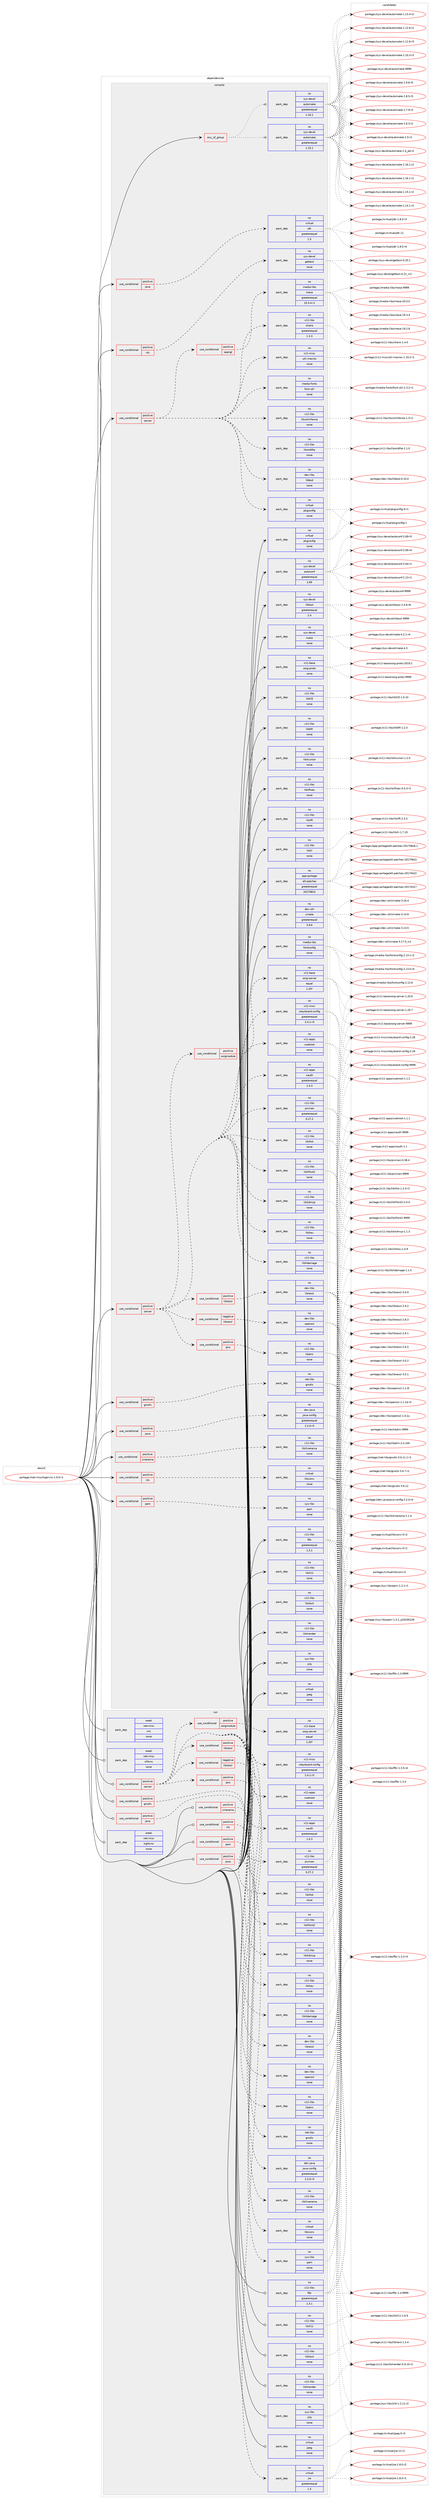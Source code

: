 digraph prolog {

# *************
# Graph options
# *************

newrank=true;
concentrate=true;
compound=true;
graph [rankdir=LR,fontname=Helvetica,fontsize=10,ranksep=1.5];#, ranksep=2.5, nodesep=0.2];
edge  [arrowhead=vee];
node  [fontname=Helvetica,fontsize=10];

# **********
# The ebuild
# **********

subgraph cluster_leftcol {
color=gray;
rank=same;
label=<<i>ebuild</i>>;
id [label="portage://net-misc/tigervnc-1.9.0-r1", color=red, width=4, href="../net-misc/tigervnc-1.9.0-r1.svg"];
}

# ****************
# The dependencies
# ****************

subgraph cluster_midcol {
color=gray;
label=<<i>dependencies</i>>;
subgraph cluster_compile {
fillcolor="#eeeeee";
style=filled;
label=<<i>compile</i>>;
subgraph any1793 {
dependency108261 [label=<<TABLE BORDER="0" CELLBORDER="1" CELLSPACING="0" CELLPADDING="4"><TR><TD CELLPADDING="10">any_of_group</TD></TR></TABLE>>, shape=none, color=red];subgraph pack84769 {
dependency108262 [label=<<TABLE BORDER="0" CELLBORDER="1" CELLSPACING="0" CELLPADDING="4" WIDTH="220"><TR><TD ROWSPAN="6" CELLPADDING="30">pack_dep</TD></TR><TR><TD WIDTH="110">no</TD></TR><TR><TD>sys-devel</TD></TR><TR><TD>automake</TD></TR><TR><TD>greaterequal</TD></TR><TR><TD>1.16.1</TD></TR></TABLE>>, shape=none, color=blue];
}
dependency108261:e -> dependency108262:w [weight=20,style="dotted",arrowhead="oinv"];
subgraph pack84770 {
dependency108263 [label=<<TABLE BORDER="0" CELLBORDER="1" CELLSPACING="0" CELLPADDING="4" WIDTH="220"><TR><TD ROWSPAN="6" CELLPADDING="30">pack_dep</TD></TR><TR><TD WIDTH="110">no</TD></TR><TR><TD>sys-devel</TD></TR><TR><TD>automake</TD></TR><TR><TD>greaterequal</TD></TR><TR><TD>1.15.1</TD></TR></TABLE>>, shape=none, color=blue];
}
dependency108261:e -> dependency108263:w [weight=20,style="dotted",arrowhead="oinv"];
}
id:e -> dependency108261:w [weight=20,style="solid",arrowhead="vee"];
subgraph cond21611 {
dependency108264 [label=<<TABLE BORDER="0" CELLBORDER="1" CELLSPACING="0" CELLPADDING="4"><TR><TD ROWSPAN="3" CELLPADDING="10">use_conditional</TD></TR><TR><TD>positive</TD></TR><TR><TD>gnutls</TD></TR></TABLE>>, shape=none, color=red];
subgraph pack84771 {
dependency108265 [label=<<TABLE BORDER="0" CELLBORDER="1" CELLSPACING="0" CELLPADDING="4" WIDTH="220"><TR><TD ROWSPAN="6" CELLPADDING="30">pack_dep</TD></TR><TR><TD WIDTH="110">no</TD></TR><TR><TD>net-libs</TD></TR><TR><TD>gnutls</TD></TR><TR><TD>none</TD></TR><TR><TD></TD></TR></TABLE>>, shape=none, color=blue];
}
dependency108264:e -> dependency108265:w [weight=20,style="dashed",arrowhead="vee"];
}
id:e -> dependency108264:w [weight=20,style="solid",arrowhead="vee"];
subgraph cond21612 {
dependency108266 [label=<<TABLE BORDER="0" CELLBORDER="1" CELLSPACING="0" CELLPADDING="4"><TR><TD ROWSPAN="3" CELLPADDING="10">use_conditional</TD></TR><TR><TD>positive</TD></TR><TR><TD>java</TD></TR></TABLE>>, shape=none, color=red];
subgraph pack84772 {
dependency108267 [label=<<TABLE BORDER="0" CELLBORDER="1" CELLSPACING="0" CELLPADDING="4" WIDTH="220"><TR><TD ROWSPAN="6" CELLPADDING="30">pack_dep</TD></TR><TR><TD WIDTH="110">no</TD></TR><TR><TD>dev-java</TD></TR><TR><TD>java-config</TD></TR><TR><TD>greaterequal</TD></TR><TR><TD>2.2.0-r3</TD></TR></TABLE>>, shape=none, color=blue];
}
dependency108266:e -> dependency108267:w [weight=20,style="dashed",arrowhead="vee"];
}
id:e -> dependency108266:w [weight=20,style="solid",arrowhead="vee"];
subgraph cond21613 {
dependency108268 [label=<<TABLE BORDER="0" CELLBORDER="1" CELLSPACING="0" CELLPADDING="4"><TR><TD ROWSPAN="3" CELLPADDING="10">use_conditional</TD></TR><TR><TD>positive</TD></TR><TR><TD>java</TD></TR></TABLE>>, shape=none, color=red];
subgraph pack84773 {
dependency108269 [label=<<TABLE BORDER="0" CELLBORDER="1" CELLSPACING="0" CELLPADDING="4" WIDTH="220"><TR><TD ROWSPAN="6" CELLPADDING="30">pack_dep</TD></TR><TR><TD WIDTH="110">no</TD></TR><TR><TD>virtual</TD></TR><TR><TD>jdk</TD></TR><TR><TD>greaterequal</TD></TR><TR><TD>1.5</TD></TR></TABLE>>, shape=none, color=blue];
}
dependency108268:e -> dependency108269:w [weight=20,style="dashed",arrowhead="vee"];
}
id:e -> dependency108268:w [weight=20,style="solid",arrowhead="vee"];
subgraph cond21614 {
dependency108270 [label=<<TABLE BORDER="0" CELLBORDER="1" CELLSPACING="0" CELLPADDING="4"><TR><TD ROWSPAN="3" CELLPADDING="10">use_conditional</TD></TR><TR><TD>positive</TD></TR><TR><TD>nls</TD></TR></TABLE>>, shape=none, color=red];
subgraph pack84774 {
dependency108271 [label=<<TABLE BORDER="0" CELLBORDER="1" CELLSPACING="0" CELLPADDING="4" WIDTH="220"><TR><TD ROWSPAN="6" CELLPADDING="30">pack_dep</TD></TR><TR><TD WIDTH="110">no</TD></TR><TR><TD>sys-devel</TD></TR><TR><TD>gettext</TD></TR><TR><TD>none</TD></TR><TR><TD></TD></TR></TABLE>>, shape=none, color=blue];
}
dependency108270:e -> dependency108271:w [weight=20,style="dashed",arrowhead="vee"];
}
id:e -> dependency108270:w [weight=20,style="solid",arrowhead="vee"];
subgraph cond21615 {
dependency108272 [label=<<TABLE BORDER="0" CELLBORDER="1" CELLSPACING="0" CELLPADDING="4"><TR><TD ROWSPAN="3" CELLPADDING="10">use_conditional</TD></TR><TR><TD>positive</TD></TR><TR><TD>nls</TD></TR></TABLE>>, shape=none, color=red];
subgraph pack84775 {
dependency108273 [label=<<TABLE BORDER="0" CELLBORDER="1" CELLSPACING="0" CELLPADDING="4" WIDTH="220"><TR><TD ROWSPAN="6" CELLPADDING="30">pack_dep</TD></TR><TR><TD WIDTH="110">no</TD></TR><TR><TD>virtual</TD></TR><TR><TD>libiconv</TD></TR><TR><TD>none</TD></TR><TR><TD></TD></TR></TABLE>>, shape=none, color=blue];
}
dependency108272:e -> dependency108273:w [weight=20,style="dashed",arrowhead="vee"];
}
id:e -> dependency108272:w [weight=20,style="solid",arrowhead="vee"];
subgraph cond21616 {
dependency108274 [label=<<TABLE BORDER="0" CELLBORDER="1" CELLSPACING="0" CELLPADDING="4"><TR><TD ROWSPAN="3" CELLPADDING="10">use_conditional</TD></TR><TR><TD>positive</TD></TR><TR><TD>pam</TD></TR></TABLE>>, shape=none, color=red];
subgraph pack84776 {
dependency108275 [label=<<TABLE BORDER="0" CELLBORDER="1" CELLSPACING="0" CELLPADDING="4" WIDTH="220"><TR><TD ROWSPAN="6" CELLPADDING="30">pack_dep</TD></TR><TR><TD WIDTH="110">no</TD></TR><TR><TD>sys-libs</TD></TR><TR><TD>pam</TD></TR><TR><TD>none</TD></TR><TR><TD></TD></TR></TABLE>>, shape=none, color=blue];
}
dependency108274:e -> dependency108275:w [weight=20,style="dashed",arrowhead="vee"];
}
id:e -> dependency108274:w [weight=20,style="solid",arrowhead="vee"];
subgraph cond21617 {
dependency108276 [label=<<TABLE BORDER="0" CELLBORDER="1" CELLSPACING="0" CELLPADDING="4"><TR><TD ROWSPAN="3" CELLPADDING="10">use_conditional</TD></TR><TR><TD>positive</TD></TR><TR><TD>server</TD></TR></TABLE>>, shape=none, color=red];
subgraph pack84777 {
dependency108277 [label=<<TABLE BORDER="0" CELLBORDER="1" CELLSPACING="0" CELLPADDING="4" WIDTH="220"><TR><TD ROWSPAN="6" CELLPADDING="30">pack_dep</TD></TR><TR><TD WIDTH="110">no</TD></TR><TR><TD>dev-libs</TD></TR><TR><TD>libbsd</TD></TR><TR><TD>none</TD></TR><TR><TD></TD></TR></TABLE>>, shape=none, color=blue];
}
dependency108276:e -> dependency108277:w [weight=20,style="dashed",arrowhead="vee"];
subgraph pack84778 {
dependency108278 [label=<<TABLE BORDER="0" CELLBORDER="1" CELLSPACING="0" CELLPADDING="4" WIDTH="220"><TR><TD ROWSPAN="6" CELLPADDING="30">pack_dep</TD></TR><TR><TD WIDTH="110">no</TD></TR><TR><TD>x11-libs</TD></TR><TR><TD>libxkbfile</TD></TR><TR><TD>none</TD></TR><TR><TD></TD></TR></TABLE>>, shape=none, color=blue];
}
dependency108276:e -> dependency108278:w [weight=20,style="dashed",arrowhead="vee"];
subgraph pack84779 {
dependency108279 [label=<<TABLE BORDER="0" CELLBORDER="1" CELLSPACING="0" CELLPADDING="4" WIDTH="220"><TR><TD ROWSPAN="6" CELLPADDING="30">pack_dep</TD></TR><TR><TD WIDTH="110">no</TD></TR><TR><TD>x11-libs</TD></TR><TR><TD>libxshmfence</TD></TR><TR><TD>none</TD></TR><TR><TD></TD></TR></TABLE>>, shape=none, color=blue];
}
dependency108276:e -> dependency108279:w [weight=20,style="dashed",arrowhead="vee"];
subgraph pack84780 {
dependency108280 [label=<<TABLE BORDER="0" CELLBORDER="1" CELLSPACING="0" CELLPADDING="4" WIDTH="220"><TR><TD ROWSPAN="6" CELLPADDING="30">pack_dep</TD></TR><TR><TD WIDTH="110">no</TD></TR><TR><TD>virtual</TD></TR><TR><TD>pkgconfig</TD></TR><TR><TD>none</TD></TR><TR><TD></TD></TR></TABLE>>, shape=none, color=blue];
}
dependency108276:e -> dependency108280:w [weight=20,style="dashed",arrowhead="vee"];
subgraph pack84781 {
dependency108281 [label=<<TABLE BORDER="0" CELLBORDER="1" CELLSPACING="0" CELLPADDING="4" WIDTH="220"><TR><TD ROWSPAN="6" CELLPADDING="30">pack_dep</TD></TR><TR><TD WIDTH="110">no</TD></TR><TR><TD>media-fonts</TD></TR><TR><TD>font-util</TD></TR><TR><TD>none</TD></TR><TR><TD></TD></TR></TABLE>>, shape=none, color=blue];
}
dependency108276:e -> dependency108281:w [weight=20,style="dashed",arrowhead="vee"];
subgraph pack84782 {
dependency108282 [label=<<TABLE BORDER="0" CELLBORDER="1" CELLSPACING="0" CELLPADDING="4" WIDTH="220"><TR><TD ROWSPAN="6" CELLPADDING="30">pack_dep</TD></TR><TR><TD WIDTH="110">no</TD></TR><TR><TD>x11-misc</TD></TR><TR><TD>util-macros</TD></TR><TR><TD>none</TD></TR><TR><TD></TD></TR></TABLE>>, shape=none, color=blue];
}
dependency108276:e -> dependency108282:w [weight=20,style="dashed",arrowhead="vee"];
subgraph pack84783 {
dependency108283 [label=<<TABLE BORDER="0" CELLBORDER="1" CELLSPACING="0" CELLPADDING="4" WIDTH="220"><TR><TD ROWSPAN="6" CELLPADDING="30">pack_dep</TD></TR><TR><TD WIDTH="110">no</TD></TR><TR><TD>x11-libs</TD></TR><TR><TD>xtrans</TD></TR><TR><TD>greaterequal</TD></TR><TR><TD>1.3.3</TD></TR></TABLE>>, shape=none, color=blue];
}
dependency108276:e -> dependency108283:w [weight=20,style="dashed",arrowhead="vee"];
subgraph cond21618 {
dependency108284 [label=<<TABLE BORDER="0" CELLBORDER="1" CELLSPACING="0" CELLPADDING="4"><TR><TD ROWSPAN="3" CELLPADDING="10">use_conditional</TD></TR><TR><TD>positive</TD></TR><TR><TD>opengl</TD></TR></TABLE>>, shape=none, color=red];
subgraph pack84784 {
dependency108285 [label=<<TABLE BORDER="0" CELLBORDER="1" CELLSPACING="0" CELLPADDING="4" WIDTH="220"><TR><TD ROWSPAN="6" CELLPADDING="30">pack_dep</TD></TR><TR><TD WIDTH="110">no</TD></TR><TR><TD>media-libs</TD></TR><TR><TD>mesa</TD></TR><TR><TD>greaterequal</TD></TR><TR><TD>10.3.4-r1</TD></TR></TABLE>>, shape=none, color=blue];
}
dependency108284:e -> dependency108285:w [weight=20,style="dashed",arrowhead="vee"];
}
dependency108276:e -> dependency108284:w [weight=20,style="dashed",arrowhead="vee"];
}
id:e -> dependency108276:w [weight=20,style="solid",arrowhead="vee"];
subgraph cond21619 {
dependency108286 [label=<<TABLE BORDER="0" CELLBORDER="1" CELLSPACING="0" CELLPADDING="4"><TR><TD ROWSPAN="3" CELLPADDING="10">use_conditional</TD></TR><TR><TD>positive</TD></TR><TR><TD>server</TD></TR></TABLE>>, shape=none, color=red];
subgraph pack84785 {
dependency108287 [label=<<TABLE BORDER="0" CELLBORDER="1" CELLSPACING="0" CELLPADDING="4" WIDTH="220"><TR><TD ROWSPAN="6" CELLPADDING="30">pack_dep</TD></TR><TR><TD WIDTH="110">no</TD></TR><TR><TD>x11-libs</TD></TR><TR><TD>libXau</TD></TR><TR><TD>none</TD></TR><TR><TD></TD></TR></TABLE>>, shape=none, color=blue];
}
dependency108286:e -> dependency108287:w [weight=20,style="dashed",arrowhead="vee"];
subgraph pack84786 {
dependency108288 [label=<<TABLE BORDER="0" CELLBORDER="1" CELLSPACING="0" CELLPADDING="4" WIDTH="220"><TR><TD ROWSPAN="6" CELLPADDING="30">pack_dep</TD></TR><TR><TD WIDTH="110">no</TD></TR><TR><TD>x11-libs</TD></TR><TR><TD>libXdamage</TD></TR><TR><TD>none</TD></TR><TR><TD></TD></TR></TABLE>>, shape=none, color=blue];
}
dependency108286:e -> dependency108288:w [weight=20,style="dashed",arrowhead="vee"];
subgraph pack84787 {
dependency108289 [label=<<TABLE BORDER="0" CELLBORDER="1" CELLSPACING="0" CELLPADDING="4" WIDTH="220"><TR><TD ROWSPAN="6" CELLPADDING="30">pack_dep</TD></TR><TR><TD WIDTH="110">no</TD></TR><TR><TD>x11-libs</TD></TR><TR><TD>libXdmcp</TD></TR><TR><TD>none</TD></TR><TR><TD></TD></TR></TABLE>>, shape=none, color=blue];
}
dependency108286:e -> dependency108289:w [weight=20,style="dashed",arrowhead="vee"];
subgraph pack84788 {
dependency108290 [label=<<TABLE BORDER="0" CELLBORDER="1" CELLSPACING="0" CELLPADDING="4" WIDTH="220"><TR><TD ROWSPAN="6" CELLPADDING="30">pack_dep</TD></TR><TR><TD WIDTH="110">no</TD></TR><TR><TD>x11-libs</TD></TR><TR><TD>libXfont2</TD></TR><TR><TD>none</TD></TR><TR><TD></TD></TR></TABLE>>, shape=none, color=blue];
}
dependency108286:e -> dependency108290:w [weight=20,style="dashed",arrowhead="vee"];
subgraph pack84789 {
dependency108291 [label=<<TABLE BORDER="0" CELLBORDER="1" CELLSPACING="0" CELLPADDING="4" WIDTH="220"><TR><TD ROWSPAN="6" CELLPADDING="30">pack_dep</TD></TR><TR><TD WIDTH="110">no</TD></TR><TR><TD>x11-libs</TD></TR><TR><TD>libXtst</TD></TR><TR><TD>none</TD></TR><TR><TD></TD></TR></TABLE>>, shape=none, color=blue];
}
dependency108286:e -> dependency108291:w [weight=20,style="dashed",arrowhead="vee"];
subgraph pack84790 {
dependency108292 [label=<<TABLE BORDER="0" CELLBORDER="1" CELLSPACING="0" CELLPADDING="4" WIDTH="220"><TR><TD ROWSPAN="6" CELLPADDING="30">pack_dep</TD></TR><TR><TD WIDTH="110">no</TD></TR><TR><TD>x11-libs</TD></TR><TR><TD>pixman</TD></TR><TR><TD>greaterequal</TD></TR><TR><TD>0.27.2</TD></TR></TABLE>>, shape=none, color=blue];
}
dependency108286:e -> dependency108292:w [weight=20,style="dashed",arrowhead="vee"];
subgraph pack84791 {
dependency108293 [label=<<TABLE BORDER="0" CELLBORDER="1" CELLSPACING="0" CELLPADDING="4" WIDTH="220"><TR><TD ROWSPAN="6" CELLPADDING="30">pack_dep</TD></TR><TR><TD WIDTH="110">no</TD></TR><TR><TD>x11-apps</TD></TR><TR><TD>xauth</TD></TR><TR><TD>greaterequal</TD></TR><TR><TD>1.0.3</TD></TR></TABLE>>, shape=none, color=blue];
}
dependency108286:e -> dependency108293:w [weight=20,style="dashed",arrowhead="vee"];
subgraph pack84792 {
dependency108294 [label=<<TABLE BORDER="0" CELLBORDER="1" CELLSPACING="0" CELLPADDING="4" WIDTH="220"><TR><TD ROWSPAN="6" CELLPADDING="30">pack_dep</TD></TR><TR><TD WIDTH="110">no</TD></TR><TR><TD>x11-apps</TD></TR><TR><TD>xsetroot</TD></TR><TR><TD>none</TD></TR><TR><TD></TD></TR></TABLE>>, shape=none, color=blue];
}
dependency108286:e -> dependency108294:w [weight=20,style="dashed",arrowhead="vee"];
subgraph pack84793 {
dependency108295 [label=<<TABLE BORDER="0" CELLBORDER="1" CELLSPACING="0" CELLPADDING="4" WIDTH="220"><TR><TD ROWSPAN="6" CELLPADDING="30">pack_dep</TD></TR><TR><TD WIDTH="110">no</TD></TR><TR><TD>x11-misc</TD></TR><TR><TD>xkeyboard-config</TD></TR><TR><TD>greaterequal</TD></TR><TR><TD>2.4.1-r3</TD></TR></TABLE>>, shape=none, color=blue];
}
dependency108286:e -> dependency108295:w [weight=20,style="dashed",arrowhead="vee"];
subgraph cond21620 {
dependency108296 [label=<<TABLE BORDER="0" CELLBORDER="1" CELLSPACING="0" CELLPADDING="4"><TR><TD ROWSPAN="3" CELLPADDING="10">use_conditional</TD></TR><TR><TD>positive</TD></TR><TR><TD>xorgmodule</TD></TR></TABLE>>, shape=none, color=red];
subgraph pack84794 {
dependency108297 [label=<<TABLE BORDER="0" CELLBORDER="1" CELLSPACING="0" CELLPADDING="4" WIDTH="220"><TR><TD ROWSPAN="6" CELLPADDING="30">pack_dep</TD></TR><TR><TD WIDTH="110">no</TD></TR><TR><TD>x11-base</TD></TR><TR><TD>xorg-server</TD></TR><TR><TD>equal</TD></TR><TR><TD>1.20*</TD></TR></TABLE>>, shape=none, color=blue];
}
dependency108296:e -> dependency108297:w [weight=20,style="dashed",arrowhead="vee"];
}
dependency108286:e -> dependency108296:w [weight=20,style="dashed",arrowhead="vee"];
subgraph cond21621 {
dependency108298 [label=<<TABLE BORDER="0" CELLBORDER="1" CELLSPACING="0" CELLPADDING="4"><TR><TD ROWSPAN="3" CELLPADDING="10">use_conditional</TD></TR><TR><TD>positive</TD></TR><TR><TD>drm</TD></TR></TABLE>>, shape=none, color=red];
subgraph pack84795 {
dependency108299 [label=<<TABLE BORDER="0" CELLBORDER="1" CELLSPACING="0" CELLPADDING="4" WIDTH="220"><TR><TD ROWSPAN="6" CELLPADDING="30">pack_dep</TD></TR><TR><TD WIDTH="110">no</TD></TR><TR><TD>x11-libs</TD></TR><TR><TD>libdrm</TD></TR><TR><TD>none</TD></TR><TR><TD></TD></TR></TABLE>>, shape=none, color=blue];
}
dependency108298:e -> dependency108299:w [weight=20,style="dashed",arrowhead="vee"];
}
dependency108286:e -> dependency108298:w [weight=20,style="dashed",arrowhead="vee"];
subgraph cond21622 {
dependency108300 [label=<<TABLE BORDER="0" CELLBORDER="1" CELLSPACING="0" CELLPADDING="4"><TR><TD ROWSPAN="3" CELLPADDING="10">use_conditional</TD></TR><TR><TD>negative</TD></TR><TR><TD>libressl</TD></TR></TABLE>>, shape=none, color=red];
subgraph pack84796 {
dependency108301 [label=<<TABLE BORDER="0" CELLBORDER="1" CELLSPACING="0" CELLPADDING="4" WIDTH="220"><TR><TD ROWSPAN="6" CELLPADDING="30">pack_dep</TD></TR><TR><TD WIDTH="110">no</TD></TR><TR><TD>dev-libs</TD></TR><TR><TD>openssl</TD></TR><TR><TD>none</TD></TR><TR><TD></TD></TR></TABLE>>, shape=none, color=blue];
}
dependency108300:e -> dependency108301:w [weight=20,style="dashed",arrowhead="vee"];
}
dependency108286:e -> dependency108300:w [weight=20,style="dashed",arrowhead="vee"];
subgraph cond21623 {
dependency108302 [label=<<TABLE BORDER="0" CELLBORDER="1" CELLSPACING="0" CELLPADDING="4"><TR><TD ROWSPAN="3" CELLPADDING="10">use_conditional</TD></TR><TR><TD>positive</TD></TR><TR><TD>libressl</TD></TR></TABLE>>, shape=none, color=red];
subgraph pack84797 {
dependency108303 [label=<<TABLE BORDER="0" CELLBORDER="1" CELLSPACING="0" CELLPADDING="4" WIDTH="220"><TR><TD ROWSPAN="6" CELLPADDING="30">pack_dep</TD></TR><TR><TD WIDTH="110">no</TD></TR><TR><TD>dev-libs</TD></TR><TR><TD>libressl</TD></TR><TR><TD>none</TD></TR><TR><TD></TD></TR></TABLE>>, shape=none, color=blue];
}
dependency108302:e -> dependency108303:w [weight=20,style="dashed",arrowhead="vee"];
}
dependency108286:e -> dependency108302:w [weight=20,style="dashed",arrowhead="vee"];
}
id:e -> dependency108286:w [weight=20,style="solid",arrowhead="vee"];
subgraph cond21624 {
dependency108304 [label=<<TABLE BORDER="0" CELLBORDER="1" CELLSPACING="0" CELLPADDING="4"><TR><TD ROWSPAN="3" CELLPADDING="10">use_conditional</TD></TR><TR><TD>positive</TD></TR><TR><TD>xinerama</TD></TR></TABLE>>, shape=none, color=red];
subgraph pack84798 {
dependency108305 [label=<<TABLE BORDER="0" CELLBORDER="1" CELLSPACING="0" CELLPADDING="4" WIDTH="220"><TR><TD ROWSPAN="6" CELLPADDING="30">pack_dep</TD></TR><TR><TD WIDTH="110">no</TD></TR><TR><TD>x11-libs</TD></TR><TR><TD>libXinerama</TD></TR><TR><TD>none</TD></TR><TR><TD></TD></TR></TABLE>>, shape=none, color=blue];
}
dependency108304:e -> dependency108305:w [weight=20,style="dashed",arrowhead="vee"];
}
id:e -> dependency108304:w [weight=20,style="solid",arrowhead="vee"];
subgraph pack84799 {
dependency108306 [label=<<TABLE BORDER="0" CELLBORDER="1" CELLSPACING="0" CELLPADDING="4" WIDTH="220"><TR><TD ROWSPAN="6" CELLPADDING="30">pack_dep</TD></TR><TR><TD WIDTH="110">no</TD></TR><TR><TD>app-portage</TD></TR><TR><TD>elt-patches</TD></TR><TR><TD>greaterequal</TD></TR><TR><TD>20170815</TD></TR></TABLE>>, shape=none, color=blue];
}
id:e -> dependency108306:w [weight=20,style="solid",arrowhead="vee"];
subgraph pack84800 {
dependency108307 [label=<<TABLE BORDER="0" CELLBORDER="1" CELLSPACING="0" CELLPADDING="4" WIDTH="220"><TR><TD ROWSPAN="6" CELLPADDING="30">pack_dep</TD></TR><TR><TD WIDTH="110">no</TD></TR><TR><TD>dev-util</TD></TR><TR><TD>cmake</TD></TR><TR><TD>greaterequal</TD></TR><TR><TD>3.9.6</TD></TR></TABLE>>, shape=none, color=blue];
}
id:e -> dependency108307:w [weight=20,style="solid",arrowhead="vee"];
subgraph pack84801 {
dependency108308 [label=<<TABLE BORDER="0" CELLBORDER="1" CELLSPACING="0" CELLPADDING="4" WIDTH="220"><TR><TD ROWSPAN="6" CELLPADDING="30">pack_dep</TD></TR><TR><TD WIDTH="110">no</TD></TR><TR><TD>media-libs</TD></TR><TR><TD>fontconfig</TD></TR><TR><TD>none</TD></TR><TR><TD></TD></TR></TABLE>>, shape=none, color=blue];
}
id:e -> dependency108308:w [weight=20,style="solid",arrowhead="vee"];
subgraph pack84802 {
dependency108309 [label=<<TABLE BORDER="0" CELLBORDER="1" CELLSPACING="0" CELLPADDING="4" WIDTH="220"><TR><TD ROWSPAN="6" CELLPADDING="30">pack_dep</TD></TR><TR><TD WIDTH="110">no</TD></TR><TR><TD>sys-devel</TD></TR><TR><TD>autoconf</TD></TR><TR><TD>greaterequal</TD></TR><TR><TD>2.69</TD></TR></TABLE>>, shape=none, color=blue];
}
id:e -> dependency108309:w [weight=20,style="solid",arrowhead="vee"];
subgraph pack84803 {
dependency108310 [label=<<TABLE BORDER="0" CELLBORDER="1" CELLSPACING="0" CELLPADDING="4" WIDTH="220"><TR><TD ROWSPAN="6" CELLPADDING="30">pack_dep</TD></TR><TR><TD WIDTH="110">no</TD></TR><TR><TD>sys-devel</TD></TR><TR><TD>libtool</TD></TR><TR><TD>greaterequal</TD></TR><TR><TD>2.4</TD></TR></TABLE>>, shape=none, color=blue];
}
id:e -> dependency108310:w [weight=20,style="solid",arrowhead="vee"];
subgraph pack84804 {
dependency108311 [label=<<TABLE BORDER="0" CELLBORDER="1" CELLSPACING="0" CELLPADDING="4" WIDTH="220"><TR><TD ROWSPAN="6" CELLPADDING="30">pack_dep</TD></TR><TR><TD WIDTH="110">no</TD></TR><TR><TD>sys-devel</TD></TR><TR><TD>make</TD></TR><TR><TD>none</TD></TR><TR><TD></TD></TR></TABLE>>, shape=none, color=blue];
}
id:e -> dependency108311:w [weight=20,style="solid",arrowhead="vee"];
subgraph pack84805 {
dependency108312 [label=<<TABLE BORDER="0" CELLBORDER="1" CELLSPACING="0" CELLPADDING="4" WIDTH="220"><TR><TD ROWSPAN="6" CELLPADDING="30">pack_dep</TD></TR><TR><TD WIDTH="110">no</TD></TR><TR><TD>sys-libs</TD></TR><TR><TD>zlib</TD></TR><TR><TD>none</TD></TR><TR><TD></TD></TR></TABLE>>, shape=none, color=blue];
}
id:e -> dependency108312:w [weight=20,style="solid",arrowhead="vee"];
subgraph pack84806 {
dependency108313 [label=<<TABLE BORDER="0" CELLBORDER="1" CELLSPACING="0" CELLPADDING="4" WIDTH="220"><TR><TD ROWSPAN="6" CELLPADDING="30">pack_dep</TD></TR><TR><TD WIDTH="110">no</TD></TR><TR><TD>virtual</TD></TR><TR><TD>jpeg</TD></TR><TR><TD>none</TD></TR><TR><TD></TD></TR></TABLE>>, shape=none, color=blue];
}
id:e -> dependency108313:w [weight=20,style="solid",arrowhead="vee"];
subgraph pack84807 {
dependency108314 [label=<<TABLE BORDER="0" CELLBORDER="1" CELLSPACING="0" CELLPADDING="4" WIDTH="220"><TR><TD ROWSPAN="6" CELLPADDING="30">pack_dep</TD></TR><TR><TD WIDTH="110">no</TD></TR><TR><TD>virtual</TD></TR><TR><TD>pkgconfig</TD></TR><TR><TD>none</TD></TR><TR><TD></TD></TR></TABLE>>, shape=none, color=blue];
}
id:e -> dependency108314:w [weight=20,style="solid",arrowhead="vee"];
subgraph pack84808 {
dependency108315 [label=<<TABLE BORDER="0" CELLBORDER="1" CELLSPACING="0" CELLPADDING="4" WIDTH="220"><TR><TD ROWSPAN="6" CELLPADDING="30">pack_dep</TD></TR><TR><TD WIDTH="110">no</TD></TR><TR><TD>x11-base</TD></TR><TR><TD>xorg-proto</TD></TR><TR><TD>none</TD></TR><TR><TD></TD></TR></TABLE>>, shape=none, color=blue];
}
id:e -> dependency108315:w [weight=20,style="solid",arrowhead="vee"];
subgraph pack84809 {
dependency108316 [label=<<TABLE BORDER="0" CELLBORDER="1" CELLSPACING="0" CELLPADDING="4" WIDTH="220"><TR><TD ROWSPAN="6" CELLPADDING="30">pack_dep</TD></TR><TR><TD WIDTH="110">no</TD></TR><TR><TD>x11-libs</TD></TR><TR><TD>fltk</TD></TR><TR><TD>greaterequal</TD></TR><TR><TD>1.3.1</TD></TR></TABLE>>, shape=none, color=blue];
}
id:e -> dependency108316:w [weight=20,style="solid",arrowhead="vee"];
subgraph pack84810 {
dependency108317 [label=<<TABLE BORDER="0" CELLBORDER="1" CELLSPACING="0" CELLPADDING="4" WIDTH="220"><TR><TD ROWSPAN="6" CELLPADDING="30">pack_dep</TD></TR><TR><TD WIDTH="110">no</TD></TR><TR><TD>x11-libs</TD></TR><TR><TD>libICE</TD></TR><TR><TD>none</TD></TR><TR><TD></TD></TR></TABLE>>, shape=none, color=blue];
}
id:e -> dependency108317:w [weight=20,style="solid",arrowhead="vee"];
subgraph pack84811 {
dependency108318 [label=<<TABLE BORDER="0" CELLBORDER="1" CELLSPACING="0" CELLPADDING="4" WIDTH="220"><TR><TD ROWSPAN="6" CELLPADDING="30">pack_dep</TD></TR><TR><TD WIDTH="110">no</TD></TR><TR><TD>x11-libs</TD></TR><TR><TD>libSM</TD></TR><TR><TD>none</TD></TR><TR><TD></TD></TR></TABLE>>, shape=none, color=blue];
}
id:e -> dependency108318:w [weight=20,style="solid",arrowhead="vee"];
subgraph pack84812 {
dependency108319 [label=<<TABLE BORDER="0" CELLBORDER="1" CELLSPACING="0" CELLPADDING="4" WIDTH="220"><TR><TD ROWSPAN="6" CELLPADDING="30">pack_dep</TD></TR><TR><TD WIDTH="110">no</TD></TR><TR><TD>x11-libs</TD></TR><TR><TD>libX11</TD></TR><TR><TD>none</TD></TR><TR><TD></TD></TR></TABLE>>, shape=none, color=blue];
}
id:e -> dependency108319:w [weight=20,style="solid",arrowhead="vee"];
subgraph pack84813 {
dependency108320 [label=<<TABLE BORDER="0" CELLBORDER="1" CELLSPACING="0" CELLPADDING="4" WIDTH="220"><TR><TD ROWSPAN="6" CELLPADDING="30">pack_dep</TD></TR><TR><TD WIDTH="110">no</TD></TR><TR><TD>x11-libs</TD></TR><TR><TD>libXcursor</TD></TR><TR><TD>none</TD></TR><TR><TD></TD></TR></TABLE>>, shape=none, color=blue];
}
id:e -> dependency108320:w [weight=20,style="solid",arrowhead="vee"];
subgraph pack84814 {
dependency108321 [label=<<TABLE BORDER="0" CELLBORDER="1" CELLSPACING="0" CELLPADDING="4" WIDTH="220"><TR><TD ROWSPAN="6" CELLPADDING="30">pack_dep</TD></TR><TR><TD WIDTH="110">no</TD></TR><TR><TD>x11-libs</TD></TR><TR><TD>libXext</TD></TR><TR><TD>none</TD></TR><TR><TD></TD></TR></TABLE>>, shape=none, color=blue];
}
id:e -> dependency108321:w [weight=20,style="solid",arrowhead="vee"];
subgraph pack84815 {
dependency108322 [label=<<TABLE BORDER="0" CELLBORDER="1" CELLSPACING="0" CELLPADDING="4" WIDTH="220"><TR><TD ROWSPAN="6" CELLPADDING="30">pack_dep</TD></TR><TR><TD WIDTH="110">no</TD></TR><TR><TD>x11-libs</TD></TR><TR><TD>libXfixes</TD></TR><TR><TD>none</TD></TR><TR><TD></TD></TR></TABLE>>, shape=none, color=blue];
}
id:e -> dependency108322:w [weight=20,style="solid",arrowhead="vee"];
subgraph pack84816 {
dependency108323 [label=<<TABLE BORDER="0" CELLBORDER="1" CELLSPACING="0" CELLPADDING="4" WIDTH="220"><TR><TD ROWSPAN="6" CELLPADDING="30">pack_dep</TD></TR><TR><TD WIDTH="110">no</TD></TR><TR><TD>x11-libs</TD></TR><TR><TD>libXft</TD></TR><TR><TD>none</TD></TR><TR><TD></TD></TR></TABLE>>, shape=none, color=blue];
}
id:e -> dependency108323:w [weight=20,style="solid",arrowhead="vee"];
subgraph pack84817 {
dependency108324 [label=<<TABLE BORDER="0" CELLBORDER="1" CELLSPACING="0" CELLPADDING="4" WIDTH="220"><TR><TD ROWSPAN="6" CELLPADDING="30">pack_dep</TD></TR><TR><TD WIDTH="110">no</TD></TR><TR><TD>x11-libs</TD></TR><TR><TD>libXi</TD></TR><TR><TD>none</TD></TR><TR><TD></TD></TR></TABLE>>, shape=none, color=blue];
}
id:e -> dependency108324:w [weight=20,style="solid",arrowhead="vee"];
subgraph pack84818 {
dependency108325 [label=<<TABLE BORDER="0" CELLBORDER="1" CELLSPACING="0" CELLPADDING="4" WIDTH="220"><TR><TD ROWSPAN="6" CELLPADDING="30">pack_dep</TD></TR><TR><TD WIDTH="110">no</TD></TR><TR><TD>x11-libs</TD></TR><TR><TD>libXrender</TD></TR><TR><TD>none</TD></TR><TR><TD></TD></TR></TABLE>>, shape=none, color=blue];
}
id:e -> dependency108325:w [weight=20,style="solid",arrowhead="vee"];
}
subgraph cluster_compileandrun {
fillcolor="#eeeeee";
style=filled;
label=<<i>compile and run</i>>;
}
subgraph cluster_run {
fillcolor="#eeeeee";
style=filled;
label=<<i>run</i>>;
subgraph cond21625 {
dependency108326 [label=<<TABLE BORDER="0" CELLBORDER="1" CELLSPACING="0" CELLPADDING="4"><TR><TD ROWSPAN="3" CELLPADDING="10">use_conditional</TD></TR><TR><TD>positive</TD></TR><TR><TD>gnutls</TD></TR></TABLE>>, shape=none, color=red];
subgraph pack84819 {
dependency108327 [label=<<TABLE BORDER="0" CELLBORDER="1" CELLSPACING="0" CELLPADDING="4" WIDTH="220"><TR><TD ROWSPAN="6" CELLPADDING="30">pack_dep</TD></TR><TR><TD WIDTH="110">no</TD></TR><TR><TD>net-libs</TD></TR><TR><TD>gnutls</TD></TR><TR><TD>none</TD></TR><TR><TD></TD></TR></TABLE>>, shape=none, color=blue];
}
dependency108326:e -> dependency108327:w [weight=20,style="dashed",arrowhead="vee"];
}
id:e -> dependency108326:w [weight=20,style="solid",arrowhead="odot"];
subgraph cond21626 {
dependency108328 [label=<<TABLE BORDER="0" CELLBORDER="1" CELLSPACING="0" CELLPADDING="4"><TR><TD ROWSPAN="3" CELLPADDING="10">use_conditional</TD></TR><TR><TD>positive</TD></TR><TR><TD>java</TD></TR></TABLE>>, shape=none, color=red];
subgraph pack84820 {
dependency108329 [label=<<TABLE BORDER="0" CELLBORDER="1" CELLSPACING="0" CELLPADDING="4" WIDTH="220"><TR><TD ROWSPAN="6" CELLPADDING="30">pack_dep</TD></TR><TR><TD WIDTH="110">no</TD></TR><TR><TD>dev-java</TD></TR><TR><TD>java-config</TD></TR><TR><TD>greaterequal</TD></TR><TR><TD>2.2.0-r3</TD></TR></TABLE>>, shape=none, color=blue];
}
dependency108328:e -> dependency108329:w [weight=20,style="dashed",arrowhead="vee"];
}
id:e -> dependency108328:w [weight=20,style="solid",arrowhead="odot"];
subgraph cond21627 {
dependency108330 [label=<<TABLE BORDER="0" CELLBORDER="1" CELLSPACING="0" CELLPADDING="4"><TR><TD ROWSPAN="3" CELLPADDING="10">use_conditional</TD></TR><TR><TD>positive</TD></TR><TR><TD>java</TD></TR></TABLE>>, shape=none, color=red];
subgraph pack84821 {
dependency108331 [label=<<TABLE BORDER="0" CELLBORDER="1" CELLSPACING="0" CELLPADDING="4" WIDTH="220"><TR><TD ROWSPAN="6" CELLPADDING="30">pack_dep</TD></TR><TR><TD WIDTH="110">no</TD></TR><TR><TD>virtual</TD></TR><TR><TD>jre</TD></TR><TR><TD>greaterequal</TD></TR><TR><TD>1.5</TD></TR></TABLE>>, shape=none, color=blue];
}
dependency108330:e -> dependency108331:w [weight=20,style="dashed",arrowhead="vee"];
}
id:e -> dependency108330:w [weight=20,style="solid",arrowhead="odot"];
subgraph cond21628 {
dependency108332 [label=<<TABLE BORDER="0" CELLBORDER="1" CELLSPACING="0" CELLPADDING="4"><TR><TD ROWSPAN="3" CELLPADDING="10">use_conditional</TD></TR><TR><TD>positive</TD></TR><TR><TD>nls</TD></TR></TABLE>>, shape=none, color=red];
subgraph pack84822 {
dependency108333 [label=<<TABLE BORDER="0" CELLBORDER="1" CELLSPACING="0" CELLPADDING="4" WIDTH="220"><TR><TD ROWSPAN="6" CELLPADDING="30">pack_dep</TD></TR><TR><TD WIDTH="110">no</TD></TR><TR><TD>virtual</TD></TR><TR><TD>libiconv</TD></TR><TR><TD>none</TD></TR><TR><TD></TD></TR></TABLE>>, shape=none, color=blue];
}
dependency108332:e -> dependency108333:w [weight=20,style="dashed",arrowhead="vee"];
}
id:e -> dependency108332:w [weight=20,style="solid",arrowhead="odot"];
subgraph cond21629 {
dependency108334 [label=<<TABLE BORDER="0" CELLBORDER="1" CELLSPACING="0" CELLPADDING="4"><TR><TD ROWSPAN="3" CELLPADDING="10">use_conditional</TD></TR><TR><TD>positive</TD></TR><TR><TD>pam</TD></TR></TABLE>>, shape=none, color=red];
subgraph pack84823 {
dependency108335 [label=<<TABLE BORDER="0" CELLBORDER="1" CELLSPACING="0" CELLPADDING="4" WIDTH="220"><TR><TD ROWSPAN="6" CELLPADDING="30">pack_dep</TD></TR><TR><TD WIDTH="110">no</TD></TR><TR><TD>sys-libs</TD></TR><TR><TD>pam</TD></TR><TR><TD>none</TD></TR><TR><TD></TD></TR></TABLE>>, shape=none, color=blue];
}
dependency108334:e -> dependency108335:w [weight=20,style="dashed",arrowhead="vee"];
}
id:e -> dependency108334:w [weight=20,style="solid",arrowhead="odot"];
subgraph cond21630 {
dependency108336 [label=<<TABLE BORDER="0" CELLBORDER="1" CELLSPACING="0" CELLPADDING="4"><TR><TD ROWSPAN="3" CELLPADDING="10">use_conditional</TD></TR><TR><TD>positive</TD></TR><TR><TD>server</TD></TR></TABLE>>, shape=none, color=red];
subgraph pack84824 {
dependency108337 [label=<<TABLE BORDER="0" CELLBORDER="1" CELLSPACING="0" CELLPADDING="4" WIDTH="220"><TR><TD ROWSPAN="6" CELLPADDING="30">pack_dep</TD></TR><TR><TD WIDTH="110">no</TD></TR><TR><TD>x11-libs</TD></TR><TR><TD>libXau</TD></TR><TR><TD>none</TD></TR><TR><TD></TD></TR></TABLE>>, shape=none, color=blue];
}
dependency108336:e -> dependency108337:w [weight=20,style="dashed",arrowhead="vee"];
subgraph pack84825 {
dependency108338 [label=<<TABLE BORDER="0" CELLBORDER="1" CELLSPACING="0" CELLPADDING="4" WIDTH="220"><TR><TD ROWSPAN="6" CELLPADDING="30">pack_dep</TD></TR><TR><TD WIDTH="110">no</TD></TR><TR><TD>x11-libs</TD></TR><TR><TD>libXdamage</TD></TR><TR><TD>none</TD></TR><TR><TD></TD></TR></TABLE>>, shape=none, color=blue];
}
dependency108336:e -> dependency108338:w [weight=20,style="dashed",arrowhead="vee"];
subgraph pack84826 {
dependency108339 [label=<<TABLE BORDER="0" CELLBORDER="1" CELLSPACING="0" CELLPADDING="4" WIDTH="220"><TR><TD ROWSPAN="6" CELLPADDING="30">pack_dep</TD></TR><TR><TD WIDTH="110">no</TD></TR><TR><TD>x11-libs</TD></TR><TR><TD>libXdmcp</TD></TR><TR><TD>none</TD></TR><TR><TD></TD></TR></TABLE>>, shape=none, color=blue];
}
dependency108336:e -> dependency108339:w [weight=20,style="dashed",arrowhead="vee"];
subgraph pack84827 {
dependency108340 [label=<<TABLE BORDER="0" CELLBORDER="1" CELLSPACING="0" CELLPADDING="4" WIDTH="220"><TR><TD ROWSPAN="6" CELLPADDING="30">pack_dep</TD></TR><TR><TD WIDTH="110">no</TD></TR><TR><TD>x11-libs</TD></TR><TR><TD>libXfont2</TD></TR><TR><TD>none</TD></TR><TR><TD></TD></TR></TABLE>>, shape=none, color=blue];
}
dependency108336:e -> dependency108340:w [weight=20,style="dashed",arrowhead="vee"];
subgraph pack84828 {
dependency108341 [label=<<TABLE BORDER="0" CELLBORDER="1" CELLSPACING="0" CELLPADDING="4" WIDTH="220"><TR><TD ROWSPAN="6" CELLPADDING="30">pack_dep</TD></TR><TR><TD WIDTH="110">no</TD></TR><TR><TD>x11-libs</TD></TR><TR><TD>libXtst</TD></TR><TR><TD>none</TD></TR><TR><TD></TD></TR></TABLE>>, shape=none, color=blue];
}
dependency108336:e -> dependency108341:w [weight=20,style="dashed",arrowhead="vee"];
subgraph pack84829 {
dependency108342 [label=<<TABLE BORDER="0" CELLBORDER="1" CELLSPACING="0" CELLPADDING="4" WIDTH="220"><TR><TD ROWSPAN="6" CELLPADDING="30">pack_dep</TD></TR><TR><TD WIDTH="110">no</TD></TR><TR><TD>x11-libs</TD></TR><TR><TD>pixman</TD></TR><TR><TD>greaterequal</TD></TR><TR><TD>0.27.2</TD></TR></TABLE>>, shape=none, color=blue];
}
dependency108336:e -> dependency108342:w [weight=20,style="dashed",arrowhead="vee"];
subgraph pack84830 {
dependency108343 [label=<<TABLE BORDER="0" CELLBORDER="1" CELLSPACING="0" CELLPADDING="4" WIDTH="220"><TR><TD ROWSPAN="6" CELLPADDING="30">pack_dep</TD></TR><TR><TD WIDTH="110">no</TD></TR><TR><TD>x11-apps</TD></TR><TR><TD>xauth</TD></TR><TR><TD>greaterequal</TD></TR><TR><TD>1.0.3</TD></TR></TABLE>>, shape=none, color=blue];
}
dependency108336:e -> dependency108343:w [weight=20,style="dashed",arrowhead="vee"];
subgraph pack84831 {
dependency108344 [label=<<TABLE BORDER="0" CELLBORDER="1" CELLSPACING="0" CELLPADDING="4" WIDTH="220"><TR><TD ROWSPAN="6" CELLPADDING="30">pack_dep</TD></TR><TR><TD WIDTH="110">no</TD></TR><TR><TD>x11-apps</TD></TR><TR><TD>xsetroot</TD></TR><TR><TD>none</TD></TR><TR><TD></TD></TR></TABLE>>, shape=none, color=blue];
}
dependency108336:e -> dependency108344:w [weight=20,style="dashed",arrowhead="vee"];
subgraph pack84832 {
dependency108345 [label=<<TABLE BORDER="0" CELLBORDER="1" CELLSPACING="0" CELLPADDING="4" WIDTH="220"><TR><TD ROWSPAN="6" CELLPADDING="30">pack_dep</TD></TR><TR><TD WIDTH="110">no</TD></TR><TR><TD>x11-misc</TD></TR><TR><TD>xkeyboard-config</TD></TR><TR><TD>greaterequal</TD></TR><TR><TD>2.4.1-r3</TD></TR></TABLE>>, shape=none, color=blue];
}
dependency108336:e -> dependency108345:w [weight=20,style="dashed",arrowhead="vee"];
subgraph cond21631 {
dependency108346 [label=<<TABLE BORDER="0" CELLBORDER="1" CELLSPACING="0" CELLPADDING="4"><TR><TD ROWSPAN="3" CELLPADDING="10">use_conditional</TD></TR><TR><TD>positive</TD></TR><TR><TD>xorgmodule</TD></TR></TABLE>>, shape=none, color=red];
subgraph pack84833 {
dependency108347 [label=<<TABLE BORDER="0" CELLBORDER="1" CELLSPACING="0" CELLPADDING="4" WIDTH="220"><TR><TD ROWSPAN="6" CELLPADDING="30">pack_dep</TD></TR><TR><TD WIDTH="110">no</TD></TR><TR><TD>x11-base</TD></TR><TR><TD>xorg-server</TD></TR><TR><TD>equal</TD></TR><TR><TD>1.20*</TD></TR></TABLE>>, shape=none, color=blue];
}
dependency108346:e -> dependency108347:w [weight=20,style="dashed",arrowhead="vee"];
}
dependency108336:e -> dependency108346:w [weight=20,style="dashed",arrowhead="vee"];
subgraph cond21632 {
dependency108348 [label=<<TABLE BORDER="0" CELLBORDER="1" CELLSPACING="0" CELLPADDING="4"><TR><TD ROWSPAN="3" CELLPADDING="10">use_conditional</TD></TR><TR><TD>positive</TD></TR><TR><TD>drm</TD></TR></TABLE>>, shape=none, color=red];
subgraph pack84834 {
dependency108349 [label=<<TABLE BORDER="0" CELLBORDER="1" CELLSPACING="0" CELLPADDING="4" WIDTH="220"><TR><TD ROWSPAN="6" CELLPADDING="30">pack_dep</TD></TR><TR><TD WIDTH="110">no</TD></TR><TR><TD>x11-libs</TD></TR><TR><TD>libdrm</TD></TR><TR><TD>none</TD></TR><TR><TD></TD></TR></TABLE>>, shape=none, color=blue];
}
dependency108348:e -> dependency108349:w [weight=20,style="dashed",arrowhead="vee"];
}
dependency108336:e -> dependency108348:w [weight=20,style="dashed",arrowhead="vee"];
subgraph cond21633 {
dependency108350 [label=<<TABLE BORDER="0" CELLBORDER="1" CELLSPACING="0" CELLPADDING="4"><TR><TD ROWSPAN="3" CELLPADDING="10">use_conditional</TD></TR><TR><TD>negative</TD></TR><TR><TD>libressl</TD></TR></TABLE>>, shape=none, color=red];
subgraph pack84835 {
dependency108351 [label=<<TABLE BORDER="0" CELLBORDER="1" CELLSPACING="0" CELLPADDING="4" WIDTH="220"><TR><TD ROWSPAN="6" CELLPADDING="30">pack_dep</TD></TR><TR><TD WIDTH="110">no</TD></TR><TR><TD>dev-libs</TD></TR><TR><TD>openssl</TD></TR><TR><TD>none</TD></TR><TR><TD></TD></TR></TABLE>>, shape=none, color=blue];
}
dependency108350:e -> dependency108351:w [weight=20,style="dashed",arrowhead="vee"];
}
dependency108336:e -> dependency108350:w [weight=20,style="dashed",arrowhead="vee"];
subgraph cond21634 {
dependency108352 [label=<<TABLE BORDER="0" CELLBORDER="1" CELLSPACING="0" CELLPADDING="4"><TR><TD ROWSPAN="3" CELLPADDING="10">use_conditional</TD></TR><TR><TD>positive</TD></TR><TR><TD>libressl</TD></TR></TABLE>>, shape=none, color=red];
subgraph pack84836 {
dependency108353 [label=<<TABLE BORDER="0" CELLBORDER="1" CELLSPACING="0" CELLPADDING="4" WIDTH="220"><TR><TD ROWSPAN="6" CELLPADDING="30">pack_dep</TD></TR><TR><TD WIDTH="110">no</TD></TR><TR><TD>dev-libs</TD></TR><TR><TD>libressl</TD></TR><TR><TD>none</TD></TR><TR><TD></TD></TR></TABLE>>, shape=none, color=blue];
}
dependency108352:e -> dependency108353:w [weight=20,style="dashed",arrowhead="vee"];
}
dependency108336:e -> dependency108352:w [weight=20,style="dashed",arrowhead="vee"];
}
id:e -> dependency108336:w [weight=20,style="solid",arrowhead="odot"];
subgraph cond21635 {
dependency108354 [label=<<TABLE BORDER="0" CELLBORDER="1" CELLSPACING="0" CELLPADDING="4"><TR><TD ROWSPAN="3" CELLPADDING="10">use_conditional</TD></TR><TR><TD>positive</TD></TR><TR><TD>xinerama</TD></TR></TABLE>>, shape=none, color=red];
subgraph pack84837 {
dependency108355 [label=<<TABLE BORDER="0" CELLBORDER="1" CELLSPACING="0" CELLPADDING="4" WIDTH="220"><TR><TD ROWSPAN="6" CELLPADDING="30">pack_dep</TD></TR><TR><TD WIDTH="110">no</TD></TR><TR><TD>x11-libs</TD></TR><TR><TD>libXinerama</TD></TR><TR><TD>none</TD></TR><TR><TD></TD></TR></TABLE>>, shape=none, color=blue];
}
dependency108354:e -> dependency108355:w [weight=20,style="dashed",arrowhead="vee"];
}
id:e -> dependency108354:w [weight=20,style="solid",arrowhead="odot"];
subgraph pack84838 {
dependency108356 [label=<<TABLE BORDER="0" CELLBORDER="1" CELLSPACING="0" CELLPADDING="4" WIDTH="220"><TR><TD ROWSPAN="6" CELLPADDING="30">pack_dep</TD></TR><TR><TD WIDTH="110">no</TD></TR><TR><TD>sys-libs</TD></TR><TR><TD>zlib</TD></TR><TR><TD>none</TD></TR><TR><TD></TD></TR></TABLE>>, shape=none, color=blue];
}
id:e -> dependency108356:w [weight=20,style="solid",arrowhead="odot"];
subgraph pack84839 {
dependency108357 [label=<<TABLE BORDER="0" CELLBORDER="1" CELLSPACING="0" CELLPADDING="4" WIDTH="220"><TR><TD ROWSPAN="6" CELLPADDING="30">pack_dep</TD></TR><TR><TD WIDTH="110">no</TD></TR><TR><TD>virtual</TD></TR><TR><TD>jpeg</TD></TR><TR><TD>none</TD></TR><TR><TD></TD></TR></TABLE>>, shape=none, color=blue];
}
id:e -> dependency108357:w [weight=20,style="solid",arrowhead="odot"];
subgraph pack84840 {
dependency108358 [label=<<TABLE BORDER="0" CELLBORDER="1" CELLSPACING="0" CELLPADDING="4" WIDTH="220"><TR><TD ROWSPAN="6" CELLPADDING="30">pack_dep</TD></TR><TR><TD WIDTH="110">no</TD></TR><TR><TD>x11-libs</TD></TR><TR><TD>fltk</TD></TR><TR><TD>greaterequal</TD></TR><TR><TD>1.3.1</TD></TR></TABLE>>, shape=none, color=blue];
}
id:e -> dependency108358:w [weight=20,style="solid",arrowhead="odot"];
subgraph pack84841 {
dependency108359 [label=<<TABLE BORDER="0" CELLBORDER="1" CELLSPACING="0" CELLPADDING="4" WIDTH="220"><TR><TD ROWSPAN="6" CELLPADDING="30">pack_dep</TD></TR><TR><TD WIDTH="110">no</TD></TR><TR><TD>x11-libs</TD></TR><TR><TD>libX11</TD></TR><TR><TD>none</TD></TR><TR><TD></TD></TR></TABLE>>, shape=none, color=blue];
}
id:e -> dependency108359:w [weight=20,style="solid",arrowhead="odot"];
subgraph pack84842 {
dependency108360 [label=<<TABLE BORDER="0" CELLBORDER="1" CELLSPACING="0" CELLPADDING="4" WIDTH="220"><TR><TD ROWSPAN="6" CELLPADDING="30">pack_dep</TD></TR><TR><TD WIDTH="110">no</TD></TR><TR><TD>x11-libs</TD></TR><TR><TD>libXext</TD></TR><TR><TD>none</TD></TR><TR><TD></TD></TR></TABLE>>, shape=none, color=blue];
}
id:e -> dependency108360:w [weight=20,style="solid",arrowhead="odot"];
subgraph pack84843 {
dependency108361 [label=<<TABLE BORDER="0" CELLBORDER="1" CELLSPACING="0" CELLPADDING="4" WIDTH="220"><TR><TD ROWSPAN="6" CELLPADDING="30">pack_dep</TD></TR><TR><TD WIDTH="110">no</TD></TR><TR><TD>x11-libs</TD></TR><TR><TD>libXrender</TD></TR><TR><TD>none</TD></TR><TR><TD></TD></TR></TABLE>>, shape=none, color=blue];
}
id:e -> dependency108361:w [weight=20,style="solid",arrowhead="odot"];
subgraph pack84844 {
dependency108362 [label=<<TABLE BORDER="0" CELLBORDER="1" CELLSPACING="0" CELLPADDING="4" WIDTH="220"><TR><TD ROWSPAN="6" CELLPADDING="30">pack_dep</TD></TR><TR><TD WIDTH="110">weak</TD></TR><TR><TD>net-misc</TD></TR><TR><TD>tightvnc</TD></TR><TR><TD>none</TD></TR><TR><TD></TD></TR></TABLE>>, shape=none, color=blue];
}
id:e -> dependency108362:w [weight=20,style="solid",arrowhead="odot"];
subgraph pack84845 {
dependency108363 [label=<<TABLE BORDER="0" CELLBORDER="1" CELLSPACING="0" CELLPADDING="4" WIDTH="220"><TR><TD ROWSPAN="6" CELLPADDING="30">pack_dep</TD></TR><TR><TD WIDTH="110">weak</TD></TR><TR><TD>net-misc</TD></TR><TR><TD>vnc</TD></TR><TR><TD>none</TD></TR><TR><TD></TD></TR></TABLE>>, shape=none, color=blue];
}
id:e -> dependency108363:w [weight=20,style="solid",arrowhead="odot"];
subgraph pack84846 {
dependency108364 [label=<<TABLE BORDER="0" CELLBORDER="1" CELLSPACING="0" CELLPADDING="4" WIDTH="220"><TR><TD ROWSPAN="6" CELLPADDING="30">pack_dep</TD></TR><TR><TD WIDTH="110">weak</TD></TR><TR><TD>net-misc</TD></TR><TR><TD>xf4vnc</TD></TR><TR><TD>none</TD></TR><TR><TD></TD></TR></TABLE>>, shape=none, color=blue];
}
id:e -> dependency108364:w [weight=20,style="solid",arrowhead="odot"];
}
}

# **************
# The candidates
# **************

subgraph cluster_choices {
rank=same;
color=gray;
label=<<i>candidates</i>>;

subgraph choice84769 {
color=black;
nodesep=1;
choice115121115451001011181011084797117116111109971071014557575757 [label="portage://sys-devel/automake-9999", color=red, width=4,href="../sys-devel/automake-9999.svg"];
choice115121115451001011181011084797117116111109971071014549465746544511453 [label="portage://sys-devel/automake-1.9.6-r5", color=red, width=4,href="../sys-devel/automake-1.9.6-r5.svg"];
choice115121115451001011181011084797117116111109971071014549465646534511453 [label="portage://sys-devel/automake-1.8.5-r5", color=red, width=4,href="../sys-devel/automake-1.8.5-r5.svg"];
choice115121115451001011181011084797117116111109971071014549465546574511451 [label="portage://sys-devel/automake-1.7.9-r3", color=red, width=4,href="../sys-devel/automake-1.7.9-r3.svg"];
choice115121115451001011181011084797117116111109971071014549465446514511450 [label="portage://sys-devel/automake-1.6.3-r2", color=red, width=4,href="../sys-devel/automake-1.6.3-r2.svg"];
choice11512111545100101118101108479711711611110997107101454946534511450 [label="portage://sys-devel/automake-1.5-r2", color=red, width=4,href="../sys-devel/automake-1.5-r2.svg"];
choice115121115451001011181011084797117116111109971071014549465295112544511450 [label="portage://sys-devel/automake-1.4_p6-r2", color=red, width=4,href="../sys-devel/automake-1.4_p6-r2.svg"];
choice11512111545100101118101108479711711611110997107101454946495446494511450 [label="portage://sys-devel/automake-1.16.1-r2", color=red, width=4,href="../sys-devel/automake-1.16.1-r2.svg"];
choice11512111545100101118101108479711711611110997107101454946495446494511449 [label="portage://sys-devel/automake-1.16.1-r1", color=red, width=4,href="../sys-devel/automake-1.16.1-r1.svg"];
choice11512111545100101118101108479711711611110997107101454946495346494511450 [label="portage://sys-devel/automake-1.15.1-r2", color=red, width=4,href="../sys-devel/automake-1.15.1-r2.svg"];
choice11512111545100101118101108479711711611110997107101454946495246494511450 [label="portage://sys-devel/automake-1.14.1-r2", color=red, width=4,href="../sys-devel/automake-1.14.1-r2.svg"];
choice11512111545100101118101108479711711611110997107101454946495146524511450 [label="portage://sys-devel/automake-1.13.4-r2", color=red, width=4,href="../sys-devel/automake-1.13.4-r2.svg"];
choice11512111545100101118101108479711711611110997107101454946495046544511450 [label="portage://sys-devel/automake-1.12.6-r2", color=red, width=4,href="../sys-devel/automake-1.12.6-r2.svg"];
choice11512111545100101118101108479711711611110997107101454946494946544511451 [label="portage://sys-devel/automake-1.11.6-r3", color=red, width=4,href="../sys-devel/automake-1.11.6-r3.svg"];
choice11512111545100101118101108479711711611110997107101454946494846514511451 [label="portage://sys-devel/automake-1.10.3-r3", color=red, width=4,href="../sys-devel/automake-1.10.3-r3.svg"];
dependency108262:e -> choice115121115451001011181011084797117116111109971071014557575757:w [style=dotted,weight="100"];
dependency108262:e -> choice115121115451001011181011084797117116111109971071014549465746544511453:w [style=dotted,weight="100"];
dependency108262:e -> choice115121115451001011181011084797117116111109971071014549465646534511453:w [style=dotted,weight="100"];
dependency108262:e -> choice115121115451001011181011084797117116111109971071014549465546574511451:w [style=dotted,weight="100"];
dependency108262:e -> choice115121115451001011181011084797117116111109971071014549465446514511450:w [style=dotted,weight="100"];
dependency108262:e -> choice11512111545100101118101108479711711611110997107101454946534511450:w [style=dotted,weight="100"];
dependency108262:e -> choice115121115451001011181011084797117116111109971071014549465295112544511450:w [style=dotted,weight="100"];
dependency108262:e -> choice11512111545100101118101108479711711611110997107101454946495446494511450:w [style=dotted,weight="100"];
dependency108262:e -> choice11512111545100101118101108479711711611110997107101454946495446494511449:w [style=dotted,weight="100"];
dependency108262:e -> choice11512111545100101118101108479711711611110997107101454946495346494511450:w [style=dotted,weight="100"];
dependency108262:e -> choice11512111545100101118101108479711711611110997107101454946495246494511450:w [style=dotted,weight="100"];
dependency108262:e -> choice11512111545100101118101108479711711611110997107101454946495146524511450:w [style=dotted,weight="100"];
dependency108262:e -> choice11512111545100101118101108479711711611110997107101454946495046544511450:w [style=dotted,weight="100"];
dependency108262:e -> choice11512111545100101118101108479711711611110997107101454946494946544511451:w [style=dotted,weight="100"];
dependency108262:e -> choice11512111545100101118101108479711711611110997107101454946494846514511451:w [style=dotted,weight="100"];
}
subgraph choice84770 {
color=black;
nodesep=1;
choice115121115451001011181011084797117116111109971071014557575757 [label="portage://sys-devel/automake-9999", color=red, width=4,href="../sys-devel/automake-9999.svg"];
choice115121115451001011181011084797117116111109971071014549465746544511453 [label="portage://sys-devel/automake-1.9.6-r5", color=red, width=4,href="../sys-devel/automake-1.9.6-r5.svg"];
choice115121115451001011181011084797117116111109971071014549465646534511453 [label="portage://sys-devel/automake-1.8.5-r5", color=red, width=4,href="../sys-devel/automake-1.8.5-r5.svg"];
choice115121115451001011181011084797117116111109971071014549465546574511451 [label="portage://sys-devel/automake-1.7.9-r3", color=red, width=4,href="../sys-devel/automake-1.7.9-r3.svg"];
choice115121115451001011181011084797117116111109971071014549465446514511450 [label="portage://sys-devel/automake-1.6.3-r2", color=red, width=4,href="../sys-devel/automake-1.6.3-r2.svg"];
choice11512111545100101118101108479711711611110997107101454946534511450 [label="portage://sys-devel/automake-1.5-r2", color=red, width=4,href="../sys-devel/automake-1.5-r2.svg"];
choice115121115451001011181011084797117116111109971071014549465295112544511450 [label="portage://sys-devel/automake-1.4_p6-r2", color=red, width=4,href="../sys-devel/automake-1.4_p6-r2.svg"];
choice11512111545100101118101108479711711611110997107101454946495446494511450 [label="portage://sys-devel/automake-1.16.1-r2", color=red, width=4,href="../sys-devel/automake-1.16.1-r2.svg"];
choice11512111545100101118101108479711711611110997107101454946495446494511449 [label="portage://sys-devel/automake-1.16.1-r1", color=red, width=4,href="../sys-devel/automake-1.16.1-r1.svg"];
choice11512111545100101118101108479711711611110997107101454946495346494511450 [label="portage://sys-devel/automake-1.15.1-r2", color=red, width=4,href="../sys-devel/automake-1.15.1-r2.svg"];
choice11512111545100101118101108479711711611110997107101454946495246494511450 [label="portage://sys-devel/automake-1.14.1-r2", color=red, width=4,href="../sys-devel/automake-1.14.1-r2.svg"];
choice11512111545100101118101108479711711611110997107101454946495146524511450 [label="portage://sys-devel/automake-1.13.4-r2", color=red, width=4,href="../sys-devel/automake-1.13.4-r2.svg"];
choice11512111545100101118101108479711711611110997107101454946495046544511450 [label="portage://sys-devel/automake-1.12.6-r2", color=red, width=4,href="../sys-devel/automake-1.12.6-r2.svg"];
choice11512111545100101118101108479711711611110997107101454946494946544511451 [label="portage://sys-devel/automake-1.11.6-r3", color=red, width=4,href="../sys-devel/automake-1.11.6-r3.svg"];
choice11512111545100101118101108479711711611110997107101454946494846514511451 [label="portage://sys-devel/automake-1.10.3-r3", color=red, width=4,href="../sys-devel/automake-1.10.3-r3.svg"];
dependency108263:e -> choice115121115451001011181011084797117116111109971071014557575757:w [style=dotted,weight="100"];
dependency108263:e -> choice115121115451001011181011084797117116111109971071014549465746544511453:w [style=dotted,weight="100"];
dependency108263:e -> choice115121115451001011181011084797117116111109971071014549465646534511453:w [style=dotted,weight="100"];
dependency108263:e -> choice115121115451001011181011084797117116111109971071014549465546574511451:w [style=dotted,weight="100"];
dependency108263:e -> choice115121115451001011181011084797117116111109971071014549465446514511450:w [style=dotted,weight="100"];
dependency108263:e -> choice11512111545100101118101108479711711611110997107101454946534511450:w [style=dotted,weight="100"];
dependency108263:e -> choice115121115451001011181011084797117116111109971071014549465295112544511450:w [style=dotted,weight="100"];
dependency108263:e -> choice11512111545100101118101108479711711611110997107101454946495446494511450:w [style=dotted,weight="100"];
dependency108263:e -> choice11512111545100101118101108479711711611110997107101454946495446494511449:w [style=dotted,weight="100"];
dependency108263:e -> choice11512111545100101118101108479711711611110997107101454946495346494511450:w [style=dotted,weight="100"];
dependency108263:e -> choice11512111545100101118101108479711711611110997107101454946495246494511450:w [style=dotted,weight="100"];
dependency108263:e -> choice11512111545100101118101108479711711611110997107101454946495146524511450:w [style=dotted,weight="100"];
dependency108263:e -> choice11512111545100101118101108479711711611110997107101454946495046544511450:w [style=dotted,weight="100"];
dependency108263:e -> choice11512111545100101118101108479711711611110997107101454946494946544511451:w [style=dotted,weight="100"];
dependency108263:e -> choice11512111545100101118101108479711711611110997107101454946494846514511451:w [style=dotted,weight="100"];
}
subgraph choice84771 {
color=black;
nodesep=1;
choice1101011164510810598115471031101171161081154551465446554511449 [label="portage://net-libs/gnutls-3.6.7-r1", color=red, width=4,href="../net-libs/gnutls-3.6.7-r1.svg"];
choice11010111645108105981154710311011711610811545514654464950 [label="portage://net-libs/gnutls-3.6.12", color=red, width=4,href="../net-libs/gnutls-3.6.12.svg"];
choice1101011164510810598115471031101171161081154551465446494946494511449 [label="portage://net-libs/gnutls-3.6.11.1-r1", color=red, width=4,href="../net-libs/gnutls-3.6.11.1-r1.svg"];
dependency108265:e -> choice1101011164510810598115471031101171161081154551465446554511449:w [style=dotted,weight="100"];
dependency108265:e -> choice11010111645108105981154710311011711610811545514654464950:w [style=dotted,weight="100"];
dependency108265:e -> choice1101011164510810598115471031101171161081154551465446494946494511449:w [style=dotted,weight="100"];
}
subgraph choice84772 {
color=black;
nodesep=1;
choice10010111845106971189747106971189745991111101021051034550465046484511452 [label="portage://dev-java/java-config-2.2.0-r4", color=red, width=4,href="../dev-java/java-config-2.2.0-r4.svg"];
dependency108267:e -> choice10010111845106971189747106971189745991111101021051034550465046484511452:w [style=dotted,weight="100"];
}
subgraph choice84773 {
color=black;
nodesep=1;
choice1181051141161179710847106100107454949 [label="portage://virtual/jdk-11", color=red, width=4,href="../virtual/jdk-11.svg"];
choice11810511411611797108471061001074549465646484511452 [label="portage://virtual/jdk-1.8.0-r4", color=red, width=4,href="../virtual/jdk-1.8.0-r4.svg"];
choice11810511411611797108471061001074549465646484511451 [label="portage://virtual/jdk-1.8.0-r3", color=red, width=4,href="../virtual/jdk-1.8.0-r3.svg"];
dependency108269:e -> choice1181051141161179710847106100107454949:w [style=dotted,weight="100"];
dependency108269:e -> choice11810511411611797108471061001074549465646484511452:w [style=dotted,weight="100"];
dependency108269:e -> choice11810511411611797108471061001074549465646484511451:w [style=dotted,weight="100"];
}
subgraph choice84774 {
color=black;
nodesep=1;
choice11512111545100101118101108471031011161161011201164548465049951149949 [label="portage://sys-devel/gettext-0.21_rc1", color=red, width=4,href="../sys-devel/gettext-0.21_rc1.svg"];
choice115121115451001011181011084710310111611610112011645484650484649 [label="portage://sys-devel/gettext-0.20.1", color=red, width=4,href="../sys-devel/gettext-0.20.1.svg"];
dependency108271:e -> choice11512111545100101118101108471031011161161011201164548465049951149949:w [style=dotted,weight="100"];
dependency108271:e -> choice115121115451001011181011084710310111611610112011645484650484649:w [style=dotted,weight="100"];
}
subgraph choice84775 {
color=black;
nodesep=1;
choice1181051141161179710847108105981059911111011845484511450 [label="portage://virtual/libiconv-0-r2", color=red, width=4,href="../virtual/libiconv-0-r2.svg"];
choice1181051141161179710847108105981059911111011845484511449 [label="portage://virtual/libiconv-0-r1", color=red, width=4,href="../virtual/libiconv-0-r1.svg"];
choice118105114116117971084710810598105991111101184548 [label="portage://virtual/libiconv-0", color=red, width=4,href="../virtual/libiconv-0.svg"];
dependency108273:e -> choice1181051141161179710847108105981059911111011845484511450:w [style=dotted,weight="100"];
dependency108273:e -> choice1181051141161179710847108105981059911111011845484511449:w [style=dotted,weight="100"];
dependency108273:e -> choice118105114116117971084710810598105991111101184548:w [style=dotted,weight="100"];
}
subgraph choice84776 {
color=black;
nodesep=1;
choice11512111545108105981154711297109454946514649951125048504848495056 [label="portage://sys-libs/pam-1.3.1_p20200128", color=red, width=4,href="../sys-libs/pam-1.3.1_p20200128.svg"];
choice115121115451081059811547112971094549465146494511449 [label="portage://sys-libs/pam-1.3.1-r1", color=red, width=4,href="../sys-libs/pam-1.3.1-r1.svg"];
dependency108275:e -> choice11512111545108105981154711297109454946514649951125048504848495056:w [style=dotted,weight="100"];
dependency108275:e -> choice115121115451081059811547112971094549465146494511449:w [style=dotted,weight="100"];
}
subgraph choice84777 {
color=black;
nodesep=1;
choice100101118451081059811547108105989811510045484649484648 [label="portage://dev-libs/libbsd-0.10.0", color=red, width=4,href="../dev-libs/libbsd-0.10.0.svg"];
dependency108277:e -> choice100101118451081059811547108105989811510045484649484648:w [style=dotted,weight="100"];
}
subgraph choice84778 {
color=black;
nodesep=1;
choice12049494510810598115471081059812010798102105108101454946494648 [label="portage://x11-libs/libxkbfile-1.1.0", color=red, width=4,href="../x11-libs/libxkbfile-1.1.0.svg"];
dependency108278:e -> choice12049494510810598115471081059812010798102105108101454946494648:w [style=dotted,weight="100"];
}
subgraph choice84779 {
color=black;
nodesep=1;
choice12049494510810598115471081059812011510410910210111099101454946514511449 [label="portage://x11-libs/libxshmfence-1.3-r1", color=red, width=4,href="../x11-libs/libxshmfence-1.3-r1.svg"];
dependency108279:e -> choice12049494510810598115471081059812011510410910210111099101454946514511449:w [style=dotted,weight="100"];
}
subgraph choice84780 {
color=black;
nodesep=1;
choice1181051141161179710847112107103991111101021051034549 [label="portage://virtual/pkgconfig-1", color=red, width=4,href="../virtual/pkgconfig-1.svg"];
choice11810511411611797108471121071039911111010210510345484511449 [label="portage://virtual/pkgconfig-0-r1", color=red, width=4,href="../virtual/pkgconfig-0-r1.svg"];
dependency108280:e -> choice1181051141161179710847112107103991111101021051034549:w [style=dotted,weight="100"];
dependency108280:e -> choice11810511411611797108471121071039911111010210510345484511449:w [style=dotted,weight="100"];
}
subgraph choice84781 {
color=black;
nodesep=1;
choice109101100105974510211111011611547102111110116451171161051084549465146504511449 [label="portage://media-fonts/font-util-1.3.2-r1", color=red, width=4,href="../media-fonts/font-util-1.3.2-r1.svg"];
dependency108281:e -> choice109101100105974510211111011611547102111110116451171161051084549465146504511449:w [style=dotted,weight="100"];
}
subgraph choice84782 {
color=black;
nodesep=1;
choice1204949451091051159947117116105108451099799114111115454946495746504511449 [label="portage://x11-misc/util-macros-1.19.2-r1", color=red, width=4,href="../x11-misc/util-macros-1.19.2-r1.svg"];
dependency108282:e -> choice1204949451091051159947117116105108451099799114111115454946495746504511449:w [style=dotted,weight="100"];
}
subgraph choice84783 {
color=black;
nodesep=1;
choice120494945108105981154712011611497110115454946524648 [label="portage://x11-libs/xtrans-1.4.0", color=red, width=4,href="../x11-libs/xtrans-1.4.0.svg"];
dependency108283:e -> choice120494945108105981154712011611497110115454946524648:w [style=dotted,weight="100"];
}
subgraph choice84784 {
color=black;
nodesep=1;
choice10910110010597451081059811547109101115974557575757 [label="portage://media-libs/mesa-9999", color=red, width=4,href="../media-libs/mesa-9999.svg"];
choice109101100105974510810598115471091011159745504846484648 [label="portage://media-libs/mesa-20.0.0", color=red, width=4,href="../media-libs/mesa-20.0.0.svg"];
choice109101100105974510810598115471091011159745495746514652 [label="portage://media-libs/mesa-19.3.4", color=red, width=4,href="../media-libs/mesa-19.3.4.svg"];
choice109101100105974510810598115471091011159745495746504656 [label="portage://media-libs/mesa-19.2.8", color=red, width=4,href="../media-libs/mesa-19.2.8.svg"];
dependency108285:e -> choice10910110010597451081059811547109101115974557575757:w [style=dotted,weight="100"];
dependency108285:e -> choice109101100105974510810598115471091011159745504846484648:w [style=dotted,weight="100"];
dependency108285:e -> choice109101100105974510810598115471091011159745495746514652:w [style=dotted,weight="100"];
dependency108285:e -> choice109101100105974510810598115471091011159745495746504656:w [style=dotted,weight="100"];
}
subgraph choice84785 {
color=black;
nodesep=1;
choice1204949451081059811547108105988897117454946484657 [label="portage://x11-libs/libXau-1.0.9", color=red, width=4,href="../x11-libs/libXau-1.0.9.svg"];
dependency108287:e -> choice1204949451081059811547108105988897117454946484657:w [style=dotted,weight="100"];
}
subgraph choice84786 {
color=black;
nodesep=1;
choice120494945108105981154710810598881009710997103101454946494653 [label="portage://x11-libs/libXdamage-1.1.5", color=red, width=4,href="../x11-libs/libXdamage-1.1.5.svg"];
dependency108288:e -> choice120494945108105981154710810598881009710997103101454946494653:w [style=dotted,weight="100"];
}
subgraph choice84787 {
color=black;
nodesep=1;
choice1204949451081059811547108105988810010999112454946494651 [label="portage://x11-libs/libXdmcp-1.1.3", color=red, width=4,href="../x11-libs/libXdmcp-1.1.3.svg"];
dependency108289:e -> choice1204949451081059811547108105988810010999112454946494651:w [style=dotted,weight="100"];
}
subgraph choice84788 {
color=black;
nodesep=1;
choice12049494510810598115471081059888102111110116504557575757 [label="portage://x11-libs/libXfont2-9999", color=red, width=4,href="../x11-libs/libXfont2-9999.svg"];
choice1204949451081059811547108105988810211111011650455046484652 [label="portage://x11-libs/libXfont2-2.0.4", color=red, width=4,href="../x11-libs/libXfont2-2.0.4.svg"];
dependency108290:e -> choice12049494510810598115471081059888102111110116504557575757:w [style=dotted,weight="100"];
dependency108290:e -> choice1204949451081059811547108105988810211111011650455046484652:w [style=dotted,weight="100"];
}
subgraph choice84789 {
color=black;
nodesep=1;
choice120494945108105981154710810598881161151164549465046514511449 [label="portage://x11-libs/libXtst-1.2.3-r1", color=red, width=4,href="../x11-libs/libXtst-1.2.3-r1.svg"];
dependency108291:e -> choice120494945108105981154710810598881161151164549465046514511449:w [style=dotted,weight="100"];
}
subgraph choice84790 {
color=black;
nodesep=1;
choice1204949451081059811547112105120109971104557575757 [label="portage://x11-libs/pixman-9999", color=red, width=4,href="../x11-libs/pixman-9999.svg"];
choice12049494510810598115471121051201099711045484651564652 [label="portage://x11-libs/pixman-0.38.4", color=red, width=4,href="../x11-libs/pixman-0.38.4.svg"];
dependency108292:e -> choice1204949451081059811547112105120109971104557575757:w [style=dotted,weight="100"];
dependency108292:e -> choice12049494510810598115471121051201099711045484651564652:w [style=dotted,weight="100"];
}
subgraph choice84791 {
color=black;
nodesep=1;
choice1204949459711211211547120971171161044557575757 [label="portage://x11-apps/xauth-9999", color=red, width=4,href="../x11-apps/xauth-9999.svg"];
choice12049494597112112115471209711711610445494649 [label="portage://x11-apps/xauth-1.1", color=red, width=4,href="../x11-apps/xauth-1.1.svg"];
dependency108293:e -> choice1204949459711211211547120971171161044557575757:w [style=dotted,weight="100"];
dependency108293:e -> choice12049494597112112115471209711711610445494649:w [style=dotted,weight="100"];
}
subgraph choice84792 {
color=black;
nodesep=1;
choice1204949459711211211547120115101116114111111116454946494650 [label="portage://x11-apps/xsetroot-1.1.2", color=red, width=4,href="../x11-apps/xsetroot-1.1.2.svg"];
choice1204949459711211211547120115101116114111111116454946494649 [label="portage://x11-apps/xsetroot-1.1.1", color=red, width=4,href="../x11-apps/xsetroot-1.1.1.svg"];
dependency108294:e -> choice1204949459711211211547120115101116114111111116454946494650:w [style=dotted,weight="100"];
dependency108294:e -> choice1204949459711211211547120115101116114111111116454946494649:w [style=dotted,weight="100"];
}
subgraph choice84793 {
color=black;
nodesep=1;
choice1204949451091051159947120107101121981119711410045991111101021051034557575757 [label="portage://x11-misc/xkeyboard-config-9999", color=red, width=4,href="../x11-misc/xkeyboard-config-9999.svg"];
choice1204949451091051159947120107101121981119711410045991111101021051034550465057 [label="portage://x11-misc/xkeyboard-config-2.29", color=red, width=4,href="../x11-misc/xkeyboard-config-2.29.svg"];
choice1204949451091051159947120107101121981119711410045991111101021051034550465056 [label="portage://x11-misc/xkeyboard-config-2.28", color=red, width=4,href="../x11-misc/xkeyboard-config-2.28.svg"];
dependency108295:e -> choice1204949451091051159947120107101121981119711410045991111101021051034557575757:w [style=dotted,weight="100"];
dependency108295:e -> choice1204949451091051159947120107101121981119711410045991111101021051034550465057:w [style=dotted,weight="100"];
dependency108295:e -> choice1204949451091051159947120107101121981119711410045991111101021051034550465056:w [style=dotted,weight="100"];
}
subgraph choice84794 {
color=black;
nodesep=1;
choice120494945989711510147120111114103451151011141181011144557575757 [label="portage://x11-base/xorg-server-9999", color=red, width=4,href="../x11-base/xorg-server-9999.svg"];
choice1204949459897115101471201111141034511510111411810111445494650484655 [label="portage://x11-base/xorg-server-1.20.7", color=red, width=4,href="../x11-base/xorg-server-1.20.7.svg"];
choice1204949459897115101471201111141034511510111411810111445494650484654 [label="portage://x11-base/xorg-server-1.20.6", color=red, width=4,href="../x11-base/xorg-server-1.20.6.svg"];
dependency108297:e -> choice120494945989711510147120111114103451151011141181011144557575757:w [style=dotted,weight="100"];
dependency108297:e -> choice1204949459897115101471201111141034511510111411810111445494650484655:w [style=dotted,weight="100"];
dependency108297:e -> choice1204949459897115101471201111141034511510111411810111445494650484654:w [style=dotted,weight="100"];
}
subgraph choice84795 {
color=black;
nodesep=1;
choice1204949451081059811547108105981001141094557575757 [label="portage://x11-libs/libdrm-9999", color=red, width=4,href="../x11-libs/libdrm-9999.svg"];
choice1204949451081059811547108105981001141094550465246494848 [label="portage://x11-libs/libdrm-2.4.100", color=red, width=4,href="../x11-libs/libdrm-2.4.100.svg"];
dependency108299:e -> choice1204949451081059811547108105981001141094557575757:w [style=dotted,weight="100"];
dependency108299:e -> choice1204949451081059811547108105981001141094550465246494848:w [style=dotted,weight="100"];
}
subgraph choice84796 {
color=black;
nodesep=1;
choice1001011184510810598115471111121011101151151084549464946491004511451 [label="portage://dev-libs/openssl-1.1.1d-r3", color=red, width=4,href="../dev-libs/openssl-1.1.1d-r3.svg"];
choice100101118451081059811547111112101110115115108454946494648108 [label="portage://dev-libs/openssl-1.1.0l", color=red, width=4,href="../dev-libs/openssl-1.1.0l.svg"];
choice100101118451081059811547111112101110115115108454946484650117 [label="portage://dev-libs/openssl-1.0.2u", color=red, width=4,href="../dev-libs/openssl-1.0.2u.svg"];
dependency108301:e -> choice1001011184510810598115471111121011101151151084549464946491004511451:w [style=dotted,weight="100"];
dependency108301:e -> choice100101118451081059811547111112101110115115108454946494648108:w [style=dotted,weight="100"];
dependency108301:e -> choice100101118451081059811547111112101110115115108454946484650117:w [style=dotted,weight="100"];
}
subgraph choice84797 {
color=black;
nodesep=1;
choice10010111845108105981154710810598114101115115108455146484650 [label="portage://dev-libs/libressl-3.0.2", color=red, width=4,href="../dev-libs/libressl-3.0.2.svg"];
choice10010111845108105981154710810598114101115115108455146484649 [label="portage://dev-libs/libressl-3.0.1", color=red, width=4,href="../dev-libs/libressl-3.0.1.svg"];
choice10010111845108105981154710810598114101115115108455146484648 [label="portage://dev-libs/libressl-3.0.0", color=red, width=4,href="../dev-libs/libressl-3.0.0.svg"];
choice10010111845108105981154710810598114101115115108455046574650 [label="portage://dev-libs/libressl-2.9.2", color=red, width=4,href="../dev-libs/libressl-2.9.2.svg"];
choice10010111845108105981154710810598114101115115108455046574649 [label="portage://dev-libs/libressl-2.9.1", color=red, width=4,href="../dev-libs/libressl-2.9.1.svg"];
choice10010111845108105981154710810598114101115115108455046564651 [label="portage://dev-libs/libressl-2.8.3", color=red, width=4,href="../dev-libs/libressl-2.8.3.svg"];
choice10010111845108105981154710810598114101115115108455046544653 [label="portage://dev-libs/libressl-2.6.5", color=red, width=4,href="../dev-libs/libressl-2.6.5.svg"];
dependency108303:e -> choice10010111845108105981154710810598114101115115108455146484650:w [style=dotted,weight="100"];
dependency108303:e -> choice10010111845108105981154710810598114101115115108455146484649:w [style=dotted,weight="100"];
dependency108303:e -> choice10010111845108105981154710810598114101115115108455146484648:w [style=dotted,weight="100"];
dependency108303:e -> choice10010111845108105981154710810598114101115115108455046574650:w [style=dotted,weight="100"];
dependency108303:e -> choice10010111845108105981154710810598114101115115108455046574649:w [style=dotted,weight="100"];
dependency108303:e -> choice10010111845108105981154710810598114101115115108455046564651:w [style=dotted,weight="100"];
dependency108303:e -> choice10010111845108105981154710810598114101115115108455046544653:w [style=dotted,weight="100"];
}
subgraph choice84798 {
color=black;
nodesep=1;
choice120494945108105981154710810598881051101011149710997454946494652 [label="portage://x11-libs/libXinerama-1.1.4", color=red, width=4,href="../x11-libs/libXinerama-1.1.4.svg"];
dependency108305:e -> choice120494945108105981154710810598881051101011149710997454946494652:w [style=dotted,weight="100"];
}
subgraph choice84799 {
color=black;
nodesep=1;
choice971121124511211111411697103101471011081164511297116991041011154550484955485650544649 [label="portage://app-portage/elt-patches-20170826.1", color=red, width=4,href="../app-portage/elt-patches-20170826.1.svg"];
choice97112112451121111141169710310147101108116451129711699104101115455048495548564953 [label="portage://app-portage/elt-patches-20170815", color=red, width=4,href="../app-portage/elt-patches-20170815.svg"];
choice97112112451121111141169710310147101108116451129711699104101115455048495548525050 [label="portage://app-portage/elt-patches-20170422", color=red, width=4,href="../app-portage/elt-patches-20170422.svg"];
choice97112112451121111141169710310147101108116451129711699104101115455048495548514955 [label="portage://app-portage/elt-patches-20170317", color=red, width=4,href="../app-portage/elt-patches-20170317.svg"];
dependency108306:e -> choice971121124511211111411697103101471011081164511297116991041011154550484955485650544649:w [style=dotted,weight="100"];
dependency108306:e -> choice97112112451121111141169710310147101108116451129711699104101115455048495548564953:w [style=dotted,weight="100"];
dependency108306:e -> choice97112112451121111141169710310147101108116451129711699104101115455048495548525050:w [style=dotted,weight="100"];
dependency108306:e -> choice97112112451121111141169710310147101108116451129711699104101115455048495548514955:w [style=dotted,weight="100"];
}
subgraph choice84800 {
color=black;
nodesep=1;
choice1001011184511711610510847991099710710145514649554648951149949 [label="portage://dev-util/cmake-3.17.0_rc1", color=red, width=4,href="../dev-util/cmake-3.17.0_rc1.svg"];
choice1001011184511711610510847991099710710145514649544652 [label="portage://dev-util/cmake-3.16.4", color=red, width=4,href="../dev-util/cmake-3.16.4.svg"];
choice1001011184511711610510847991099710710145514649524654 [label="portage://dev-util/cmake-3.14.6", color=red, width=4,href="../dev-util/cmake-3.14.6.svg"];
choice1001011184511711610510847991099710710145514649514653 [label="portage://dev-util/cmake-3.13.5", color=red, width=4,href="../dev-util/cmake-3.13.5.svg"];
dependency108307:e -> choice1001011184511711610510847991099710710145514649554648951149949:w [style=dotted,weight="100"];
dependency108307:e -> choice1001011184511711610510847991099710710145514649544652:w [style=dotted,weight="100"];
dependency108307:e -> choice1001011184511711610510847991099710710145514649524654:w [style=dotted,weight="100"];
dependency108307:e -> choice1001011184511711610510847991099710710145514649514653:w [style=dotted,weight="100"];
}
subgraph choice84801 {
color=black;
nodesep=1;
choice1091011001059745108105981154710211111011699111110102105103455046495146494511450 [label="portage://media-libs/fontconfig-2.13.1-r2", color=red, width=4,href="../media-libs/fontconfig-2.13.1-r2.svg"];
choice1091011001059745108105981154710211111011699111110102105103455046495146484511452 [label="portage://media-libs/fontconfig-2.13.0-r4", color=red, width=4,href="../media-libs/fontconfig-2.13.0-r4.svg"];
choice109101100105974510810598115471021111101169911111010210510345504649504654 [label="portage://media-libs/fontconfig-2.12.6", color=red, width=4,href="../media-libs/fontconfig-2.12.6.svg"];
dependency108308:e -> choice1091011001059745108105981154710211111011699111110102105103455046495146494511450:w [style=dotted,weight="100"];
dependency108308:e -> choice1091011001059745108105981154710211111011699111110102105103455046495146484511452:w [style=dotted,weight="100"];
dependency108308:e -> choice109101100105974510810598115471021111101169911111010210510345504649504654:w [style=dotted,weight="100"];
}
subgraph choice84802 {
color=black;
nodesep=1;
choice115121115451001011181011084797117116111991111101024557575757 [label="portage://sys-devel/autoconf-9999", color=red, width=4,href="../sys-devel/autoconf-9999.svg"];
choice1151211154510010111810110847971171161119911111010245504654574511453 [label="portage://sys-devel/autoconf-2.69-r5", color=red, width=4,href="../sys-devel/autoconf-2.69-r5.svg"];
choice1151211154510010111810110847971171161119911111010245504654574511452 [label="portage://sys-devel/autoconf-2.69-r4", color=red, width=4,href="../sys-devel/autoconf-2.69-r4.svg"];
choice1151211154510010111810110847971171161119911111010245504654524511449 [label="portage://sys-devel/autoconf-2.64-r1", color=red, width=4,href="../sys-devel/autoconf-2.64-r1.svg"];
choice1151211154510010111810110847971171161119911111010245504649514511449 [label="portage://sys-devel/autoconf-2.13-r1", color=red, width=4,href="../sys-devel/autoconf-2.13-r1.svg"];
dependency108309:e -> choice115121115451001011181011084797117116111991111101024557575757:w [style=dotted,weight="100"];
dependency108309:e -> choice1151211154510010111810110847971171161119911111010245504654574511453:w [style=dotted,weight="100"];
dependency108309:e -> choice1151211154510010111810110847971171161119911111010245504654574511452:w [style=dotted,weight="100"];
dependency108309:e -> choice1151211154510010111810110847971171161119911111010245504654524511449:w [style=dotted,weight="100"];
dependency108309:e -> choice1151211154510010111810110847971171161119911111010245504649514511449:w [style=dotted,weight="100"];
}
subgraph choice84803 {
color=black;
nodesep=1;
choice1151211154510010111810110847108105981161111111084557575757 [label="portage://sys-devel/libtool-9999", color=red, width=4,href="../sys-devel/libtool-9999.svg"];
choice1151211154510010111810110847108105981161111111084550465246544511454 [label="portage://sys-devel/libtool-2.4.6-r6", color=red, width=4,href="../sys-devel/libtool-2.4.6-r6.svg"];
dependency108310:e -> choice1151211154510010111810110847108105981161111111084557575757:w [style=dotted,weight="100"];
dependency108310:e -> choice1151211154510010111810110847108105981161111111084550465246544511454:w [style=dotted,weight="100"];
}
subgraph choice84804 {
color=black;
nodesep=1;
choice11512111545100101118101108471099710710145524651 [label="portage://sys-devel/make-4.3", color=red, width=4,href="../sys-devel/make-4.3.svg"];
choice1151211154510010111810110847109971071014552465046494511452 [label="portage://sys-devel/make-4.2.1-r4", color=red, width=4,href="../sys-devel/make-4.2.1-r4.svg"];
dependency108311:e -> choice11512111545100101118101108471099710710145524651:w [style=dotted,weight="100"];
dependency108311:e -> choice1151211154510010111810110847109971071014552465046494511452:w [style=dotted,weight="100"];
}
subgraph choice84805 {
color=black;
nodesep=1;
choice11512111545108105981154712210810598454946504649494511450 [label="portage://sys-libs/zlib-1.2.11-r2", color=red, width=4,href="../sys-libs/zlib-1.2.11-r2.svg"];
dependency108312:e -> choice11512111545108105981154712210810598454946504649494511450:w [style=dotted,weight="100"];
}
subgraph choice84806 {
color=black;
nodesep=1;
choice118105114116117971084710611210110345484511451 [label="portage://virtual/jpeg-0-r3", color=red, width=4,href="../virtual/jpeg-0-r3.svg"];
dependency108313:e -> choice118105114116117971084710611210110345484511451:w [style=dotted,weight="100"];
}
subgraph choice84807 {
color=black;
nodesep=1;
choice1181051141161179710847112107103991111101021051034549 [label="portage://virtual/pkgconfig-1", color=red, width=4,href="../virtual/pkgconfig-1.svg"];
choice11810511411611797108471121071039911111010210510345484511449 [label="portage://virtual/pkgconfig-0-r1", color=red, width=4,href="../virtual/pkgconfig-0-r1.svg"];
dependency108314:e -> choice1181051141161179710847112107103991111101021051034549:w [style=dotted,weight="100"];
dependency108314:e -> choice11810511411611797108471121071039911111010210510345484511449:w [style=dotted,weight="100"];
}
subgraph choice84808 {
color=black;
nodesep=1;
choice120494945989711510147120111114103451121141111161114557575757 [label="portage://x11-base/xorg-proto-9999", color=red, width=4,href="../x11-base/xorg-proto-9999.svg"];
choice1204949459897115101471201111141034511211411111611145504849574650 [label="portage://x11-base/xorg-proto-2019.2", color=red, width=4,href="../x11-base/xorg-proto-2019.2.svg"];
dependency108315:e -> choice120494945989711510147120111114103451121141111161114557575757:w [style=dotted,weight="100"];
dependency108315:e -> choice1204949459897115101471201111141034511211411111611145504849574650:w [style=dotted,weight="100"];
}
subgraph choice84809 {
color=black;
nodesep=1;
choice1204949451081059811547102108116107454946524657575757 [label="portage://x11-libs/fltk-1.4.9999", color=red, width=4,href="../x11-libs/fltk-1.4.9999.svg"];
choice1204949451081059811547102108116107454946514657575757 [label="portage://x11-libs/fltk-1.3.9999", color=red, width=4,href="../x11-libs/fltk-1.3.9999.svg"];
choice12049494510810598115471021081161074549465146534511452 [label="portage://x11-libs/fltk-1.3.5-r4", color=red, width=4,href="../x11-libs/fltk-1.3.5-r4.svg"];
choice1204949451081059811547102108116107454946514652 [label="portage://x11-libs/fltk-1.3.4", color=red, width=4,href="../x11-libs/fltk-1.3.4.svg"];
choice12049494510810598115471021081161074549465146514511451 [label="portage://x11-libs/fltk-1.3.3-r3", color=red, width=4,href="../x11-libs/fltk-1.3.3-r3.svg"];
dependency108316:e -> choice1204949451081059811547102108116107454946524657575757:w [style=dotted,weight="100"];
dependency108316:e -> choice1204949451081059811547102108116107454946514657575757:w [style=dotted,weight="100"];
dependency108316:e -> choice12049494510810598115471021081161074549465146534511452:w [style=dotted,weight="100"];
dependency108316:e -> choice1204949451081059811547102108116107454946514652:w [style=dotted,weight="100"];
dependency108316:e -> choice12049494510810598115471021081161074549465146514511451:w [style=dotted,weight="100"];
}
subgraph choice84810 {
color=black;
nodesep=1;
choice12049494510810598115471081059873676945494648464948 [label="portage://x11-libs/libICE-1.0.10", color=red, width=4,href="../x11-libs/libICE-1.0.10.svg"];
dependency108317:e -> choice12049494510810598115471081059873676945494648464948:w [style=dotted,weight="100"];
}
subgraph choice84811 {
color=black;
nodesep=1;
choice1204949451081059811547108105988377454946504651 [label="portage://x11-libs/libSM-1.2.3", color=red, width=4,href="../x11-libs/libSM-1.2.3.svg"];
dependency108318:e -> choice1204949451081059811547108105988377454946504651:w [style=dotted,weight="100"];
}
subgraph choice84812 {
color=black;
nodesep=1;
choice120494945108105981154710810598884949454946544657 [label="portage://x11-libs/libX11-1.6.9", color=red, width=4,href="../x11-libs/libX11-1.6.9.svg"];
dependency108319:e -> choice120494945108105981154710810598884949454946544657:w [style=dotted,weight="100"];
}
subgraph choice84813 {
color=black;
nodesep=1;
choice1204949451081059811547108105988899117114115111114454946504648 [label="portage://x11-libs/libXcursor-1.2.0", color=red, width=4,href="../x11-libs/libXcursor-1.2.0.svg"];
dependency108320:e -> choice1204949451081059811547108105988899117114115111114454946504648:w [style=dotted,weight="100"];
}
subgraph choice84814 {
color=black;
nodesep=1;
choice12049494510810598115471081059888101120116454946514652 [label="portage://x11-libs/libXext-1.3.4", color=red, width=4,href="../x11-libs/libXext-1.3.4.svg"];
dependency108321:e -> choice12049494510810598115471081059888101120116454946514652:w [style=dotted,weight="100"];
}
subgraph choice84815 {
color=black;
nodesep=1;
choice120494945108105981154710810598881021051201011154553464846514511449 [label="portage://x11-libs/libXfixes-5.0.3-r1", color=red, width=4,href="../x11-libs/libXfixes-5.0.3-r1.svg"];
dependency108322:e -> choice120494945108105981154710810598881021051201011154553464846514511449:w [style=dotted,weight="100"];
}
subgraph choice84816 {
color=black;
nodesep=1;
choice12049494510810598115471081059888102116455046514651 [label="portage://x11-libs/libXft-2.3.3", color=red, width=4,href="../x11-libs/libXft-2.3.3.svg"];
dependency108323:e -> choice12049494510810598115471081059888102116455046514651:w [style=dotted,weight="100"];
}
subgraph choice84817 {
color=black;
nodesep=1;
choice1204949451081059811547108105988810545494655464948 [label="portage://x11-libs/libXi-1.7.10", color=red, width=4,href="../x11-libs/libXi-1.7.10.svg"];
dependency108324:e -> choice1204949451081059811547108105988810545494655464948:w [style=dotted,weight="100"];
}
subgraph choice84818 {
color=black;
nodesep=1;
choice12049494510810598115471081059888114101110100101114454846574649484511449 [label="portage://x11-libs/libXrender-0.9.10-r1", color=red, width=4,href="../x11-libs/libXrender-0.9.10-r1.svg"];
dependency108325:e -> choice12049494510810598115471081059888114101110100101114454846574649484511449:w [style=dotted,weight="100"];
}
subgraph choice84819 {
color=black;
nodesep=1;
choice1101011164510810598115471031101171161081154551465446554511449 [label="portage://net-libs/gnutls-3.6.7-r1", color=red, width=4,href="../net-libs/gnutls-3.6.7-r1.svg"];
choice11010111645108105981154710311011711610811545514654464950 [label="portage://net-libs/gnutls-3.6.12", color=red, width=4,href="../net-libs/gnutls-3.6.12.svg"];
choice1101011164510810598115471031101171161081154551465446494946494511449 [label="portage://net-libs/gnutls-3.6.11.1-r1", color=red, width=4,href="../net-libs/gnutls-3.6.11.1-r1.svg"];
dependency108327:e -> choice1101011164510810598115471031101171161081154551465446554511449:w [style=dotted,weight="100"];
dependency108327:e -> choice11010111645108105981154710311011711610811545514654464950:w [style=dotted,weight="100"];
dependency108327:e -> choice1101011164510810598115471031101171161081154551465446494946494511449:w [style=dotted,weight="100"];
}
subgraph choice84820 {
color=black;
nodesep=1;
choice10010111845106971189747106971189745991111101021051034550465046484511452 [label="portage://dev-java/java-config-2.2.0-r4", color=red, width=4,href="../dev-java/java-config-2.2.0-r4.svg"];
dependency108329:e -> choice10010111845106971189747106971189745991111101021051034550465046484511452:w [style=dotted,weight="100"];
}
subgraph choice84821 {
color=black;
nodesep=1;
choice11810511411611797108471061141014549494511449 [label="portage://virtual/jre-11-r1", color=red, width=4,href="../virtual/jre-11-r1.svg"];
choice11810511411611797108471061141014549465646484511450 [label="portage://virtual/jre-1.8.0-r2", color=red, width=4,href="../virtual/jre-1.8.0-r2.svg"];
choice11810511411611797108471061141014549465646484511449 [label="portage://virtual/jre-1.8.0-r1", color=red, width=4,href="../virtual/jre-1.8.0-r1.svg"];
dependency108331:e -> choice11810511411611797108471061141014549494511449:w [style=dotted,weight="100"];
dependency108331:e -> choice11810511411611797108471061141014549465646484511450:w [style=dotted,weight="100"];
dependency108331:e -> choice11810511411611797108471061141014549465646484511449:w [style=dotted,weight="100"];
}
subgraph choice84822 {
color=black;
nodesep=1;
choice1181051141161179710847108105981059911111011845484511450 [label="portage://virtual/libiconv-0-r2", color=red, width=4,href="../virtual/libiconv-0-r2.svg"];
choice1181051141161179710847108105981059911111011845484511449 [label="portage://virtual/libiconv-0-r1", color=red, width=4,href="../virtual/libiconv-0-r1.svg"];
choice118105114116117971084710810598105991111101184548 [label="portage://virtual/libiconv-0", color=red, width=4,href="../virtual/libiconv-0.svg"];
dependency108333:e -> choice1181051141161179710847108105981059911111011845484511450:w [style=dotted,weight="100"];
dependency108333:e -> choice1181051141161179710847108105981059911111011845484511449:w [style=dotted,weight="100"];
dependency108333:e -> choice118105114116117971084710810598105991111101184548:w [style=dotted,weight="100"];
}
subgraph choice84823 {
color=black;
nodesep=1;
choice11512111545108105981154711297109454946514649951125048504848495056 [label="portage://sys-libs/pam-1.3.1_p20200128", color=red, width=4,href="../sys-libs/pam-1.3.1_p20200128.svg"];
choice115121115451081059811547112971094549465146494511449 [label="portage://sys-libs/pam-1.3.1-r1", color=red, width=4,href="../sys-libs/pam-1.3.1-r1.svg"];
dependency108335:e -> choice11512111545108105981154711297109454946514649951125048504848495056:w [style=dotted,weight="100"];
dependency108335:e -> choice115121115451081059811547112971094549465146494511449:w [style=dotted,weight="100"];
}
subgraph choice84824 {
color=black;
nodesep=1;
choice1204949451081059811547108105988897117454946484657 [label="portage://x11-libs/libXau-1.0.9", color=red, width=4,href="../x11-libs/libXau-1.0.9.svg"];
dependency108337:e -> choice1204949451081059811547108105988897117454946484657:w [style=dotted,weight="100"];
}
subgraph choice84825 {
color=black;
nodesep=1;
choice120494945108105981154710810598881009710997103101454946494653 [label="portage://x11-libs/libXdamage-1.1.5", color=red, width=4,href="../x11-libs/libXdamage-1.1.5.svg"];
dependency108338:e -> choice120494945108105981154710810598881009710997103101454946494653:w [style=dotted,weight="100"];
}
subgraph choice84826 {
color=black;
nodesep=1;
choice1204949451081059811547108105988810010999112454946494651 [label="portage://x11-libs/libXdmcp-1.1.3", color=red, width=4,href="../x11-libs/libXdmcp-1.1.3.svg"];
dependency108339:e -> choice1204949451081059811547108105988810010999112454946494651:w [style=dotted,weight="100"];
}
subgraph choice84827 {
color=black;
nodesep=1;
choice12049494510810598115471081059888102111110116504557575757 [label="portage://x11-libs/libXfont2-9999", color=red, width=4,href="../x11-libs/libXfont2-9999.svg"];
choice1204949451081059811547108105988810211111011650455046484652 [label="portage://x11-libs/libXfont2-2.0.4", color=red, width=4,href="../x11-libs/libXfont2-2.0.4.svg"];
dependency108340:e -> choice12049494510810598115471081059888102111110116504557575757:w [style=dotted,weight="100"];
dependency108340:e -> choice1204949451081059811547108105988810211111011650455046484652:w [style=dotted,weight="100"];
}
subgraph choice84828 {
color=black;
nodesep=1;
choice120494945108105981154710810598881161151164549465046514511449 [label="portage://x11-libs/libXtst-1.2.3-r1", color=red, width=4,href="../x11-libs/libXtst-1.2.3-r1.svg"];
dependency108341:e -> choice120494945108105981154710810598881161151164549465046514511449:w [style=dotted,weight="100"];
}
subgraph choice84829 {
color=black;
nodesep=1;
choice1204949451081059811547112105120109971104557575757 [label="portage://x11-libs/pixman-9999", color=red, width=4,href="../x11-libs/pixman-9999.svg"];
choice12049494510810598115471121051201099711045484651564652 [label="portage://x11-libs/pixman-0.38.4", color=red, width=4,href="../x11-libs/pixman-0.38.4.svg"];
dependency108342:e -> choice1204949451081059811547112105120109971104557575757:w [style=dotted,weight="100"];
dependency108342:e -> choice12049494510810598115471121051201099711045484651564652:w [style=dotted,weight="100"];
}
subgraph choice84830 {
color=black;
nodesep=1;
choice1204949459711211211547120971171161044557575757 [label="portage://x11-apps/xauth-9999", color=red, width=4,href="../x11-apps/xauth-9999.svg"];
choice12049494597112112115471209711711610445494649 [label="portage://x11-apps/xauth-1.1", color=red, width=4,href="../x11-apps/xauth-1.1.svg"];
dependency108343:e -> choice1204949459711211211547120971171161044557575757:w [style=dotted,weight="100"];
dependency108343:e -> choice12049494597112112115471209711711610445494649:w [style=dotted,weight="100"];
}
subgraph choice84831 {
color=black;
nodesep=1;
choice1204949459711211211547120115101116114111111116454946494650 [label="portage://x11-apps/xsetroot-1.1.2", color=red, width=4,href="../x11-apps/xsetroot-1.1.2.svg"];
choice1204949459711211211547120115101116114111111116454946494649 [label="portage://x11-apps/xsetroot-1.1.1", color=red, width=4,href="../x11-apps/xsetroot-1.1.1.svg"];
dependency108344:e -> choice1204949459711211211547120115101116114111111116454946494650:w [style=dotted,weight="100"];
dependency108344:e -> choice1204949459711211211547120115101116114111111116454946494649:w [style=dotted,weight="100"];
}
subgraph choice84832 {
color=black;
nodesep=1;
choice1204949451091051159947120107101121981119711410045991111101021051034557575757 [label="portage://x11-misc/xkeyboard-config-9999", color=red, width=4,href="../x11-misc/xkeyboard-config-9999.svg"];
choice1204949451091051159947120107101121981119711410045991111101021051034550465057 [label="portage://x11-misc/xkeyboard-config-2.29", color=red, width=4,href="../x11-misc/xkeyboard-config-2.29.svg"];
choice1204949451091051159947120107101121981119711410045991111101021051034550465056 [label="portage://x11-misc/xkeyboard-config-2.28", color=red, width=4,href="../x11-misc/xkeyboard-config-2.28.svg"];
dependency108345:e -> choice1204949451091051159947120107101121981119711410045991111101021051034557575757:w [style=dotted,weight="100"];
dependency108345:e -> choice1204949451091051159947120107101121981119711410045991111101021051034550465057:w [style=dotted,weight="100"];
dependency108345:e -> choice1204949451091051159947120107101121981119711410045991111101021051034550465056:w [style=dotted,weight="100"];
}
subgraph choice84833 {
color=black;
nodesep=1;
choice120494945989711510147120111114103451151011141181011144557575757 [label="portage://x11-base/xorg-server-9999", color=red, width=4,href="../x11-base/xorg-server-9999.svg"];
choice1204949459897115101471201111141034511510111411810111445494650484655 [label="portage://x11-base/xorg-server-1.20.7", color=red, width=4,href="../x11-base/xorg-server-1.20.7.svg"];
choice1204949459897115101471201111141034511510111411810111445494650484654 [label="portage://x11-base/xorg-server-1.20.6", color=red, width=4,href="../x11-base/xorg-server-1.20.6.svg"];
dependency108347:e -> choice120494945989711510147120111114103451151011141181011144557575757:w [style=dotted,weight="100"];
dependency108347:e -> choice1204949459897115101471201111141034511510111411810111445494650484655:w [style=dotted,weight="100"];
dependency108347:e -> choice1204949459897115101471201111141034511510111411810111445494650484654:w [style=dotted,weight="100"];
}
subgraph choice84834 {
color=black;
nodesep=1;
choice1204949451081059811547108105981001141094557575757 [label="portage://x11-libs/libdrm-9999", color=red, width=4,href="../x11-libs/libdrm-9999.svg"];
choice1204949451081059811547108105981001141094550465246494848 [label="portage://x11-libs/libdrm-2.4.100", color=red, width=4,href="../x11-libs/libdrm-2.4.100.svg"];
dependency108349:e -> choice1204949451081059811547108105981001141094557575757:w [style=dotted,weight="100"];
dependency108349:e -> choice1204949451081059811547108105981001141094550465246494848:w [style=dotted,weight="100"];
}
subgraph choice84835 {
color=black;
nodesep=1;
choice1001011184510810598115471111121011101151151084549464946491004511451 [label="portage://dev-libs/openssl-1.1.1d-r3", color=red, width=4,href="../dev-libs/openssl-1.1.1d-r3.svg"];
choice100101118451081059811547111112101110115115108454946494648108 [label="portage://dev-libs/openssl-1.1.0l", color=red, width=4,href="../dev-libs/openssl-1.1.0l.svg"];
choice100101118451081059811547111112101110115115108454946484650117 [label="portage://dev-libs/openssl-1.0.2u", color=red, width=4,href="../dev-libs/openssl-1.0.2u.svg"];
dependency108351:e -> choice1001011184510810598115471111121011101151151084549464946491004511451:w [style=dotted,weight="100"];
dependency108351:e -> choice100101118451081059811547111112101110115115108454946494648108:w [style=dotted,weight="100"];
dependency108351:e -> choice100101118451081059811547111112101110115115108454946484650117:w [style=dotted,weight="100"];
}
subgraph choice84836 {
color=black;
nodesep=1;
choice10010111845108105981154710810598114101115115108455146484650 [label="portage://dev-libs/libressl-3.0.2", color=red, width=4,href="../dev-libs/libressl-3.0.2.svg"];
choice10010111845108105981154710810598114101115115108455146484649 [label="portage://dev-libs/libressl-3.0.1", color=red, width=4,href="../dev-libs/libressl-3.0.1.svg"];
choice10010111845108105981154710810598114101115115108455146484648 [label="portage://dev-libs/libressl-3.0.0", color=red, width=4,href="../dev-libs/libressl-3.0.0.svg"];
choice10010111845108105981154710810598114101115115108455046574650 [label="portage://dev-libs/libressl-2.9.2", color=red, width=4,href="../dev-libs/libressl-2.9.2.svg"];
choice10010111845108105981154710810598114101115115108455046574649 [label="portage://dev-libs/libressl-2.9.1", color=red, width=4,href="../dev-libs/libressl-2.9.1.svg"];
choice10010111845108105981154710810598114101115115108455046564651 [label="portage://dev-libs/libressl-2.8.3", color=red, width=4,href="../dev-libs/libressl-2.8.3.svg"];
choice10010111845108105981154710810598114101115115108455046544653 [label="portage://dev-libs/libressl-2.6.5", color=red, width=4,href="../dev-libs/libressl-2.6.5.svg"];
dependency108353:e -> choice10010111845108105981154710810598114101115115108455146484650:w [style=dotted,weight="100"];
dependency108353:e -> choice10010111845108105981154710810598114101115115108455146484649:w [style=dotted,weight="100"];
dependency108353:e -> choice10010111845108105981154710810598114101115115108455146484648:w [style=dotted,weight="100"];
dependency108353:e -> choice10010111845108105981154710810598114101115115108455046574650:w [style=dotted,weight="100"];
dependency108353:e -> choice10010111845108105981154710810598114101115115108455046574649:w [style=dotted,weight="100"];
dependency108353:e -> choice10010111845108105981154710810598114101115115108455046564651:w [style=dotted,weight="100"];
dependency108353:e -> choice10010111845108105981154710810598114101115115108455046544653:w [style=dotted,weight="100"];
}
subgraph choice84837 {
color=black;
nodesep=1;
choice120494945108105981154710810598881051101011149710997454946494652 [label="portage://x11-libs/libXinerama-1.1.4", color=red, width=4,href="../x11-libs/libXinerama-1.1.4.svg"];
dependency108355:e -> choice120494945108105981154710810598881051101011149710997454946494652:w [style=dotted,weight="100"];
}
subgraph choice84838 {
color=black;
nodesep=1;
choice11512111545108105981154712210810598454946504649494511450 [label="portage://sys-libs/zlib-1.2.11-r2", color=red, width=4,href="../sys-libs/zlib-1.2.11-r2.svg"];
dependency108356:e -> choice11512111545108105981154712210810598454946504649494511450:w [style=dotted,weight="100"];
}
subgraph choice84839 {
color=black;
nodesep=1;
choice118105114116117971084710611210110345484511451 [label="portage://virtual/jpeg-0-r3", color=red, width=4,href="../virtual/jpeg-0-r3.svg"];
dependency108357:e -> choice118105114116117971084710611210110345484511451:w [style=dotted,weight="100"];
}
subgraph choice84840 {
color=black;
nodesep=1;
choice1204949451081059811547102108116107454946524657575757 [label="portage://x11-libs/fltk-1.4.9999", color=red, width=4,href="../x11-libs/fltk-1.4.9999.svg"];
choice1204949451081059811547102108116107454946514657575757 [label="portage://x11-libs/fltk-1.3.9999", color=red, width=4,href="../x11-libs/fltk-1.3.9999.svg"];
choice12049494510810598115471021081161074549465146534511452 [label="portage://x11-libs/fltk-1.3.5-r4", color=red, width=4,href="../x11-libs/fltk-1.3.5-r4.svg"];
choice1204949451081059811547102108116107454946514652 [label="portage://x11-libs/fltk-1.3.4", color=red, width=4,href="../x11-libs/fltk-1.3.4.svg"];
choice12049494510810598115471021081161074549465146514511451 [label="portage://x11-libs/fltk-1.3.3-r3", color=red, width=4,href="../x11-libs/fltk-1.3.3-r3.svg"];
dependency108358:e -> choice1204949451081059811547102108116107454946524657575757:w [style=dotted,weight="100"];
dependency108358:e -> choice1204949451081059811547102108116107454946514657575757:w [style=dotted,weight="100"];
dependency108358:e -> choice12049494510810598115471021081161074549465146534511452:w [style=dotted,weight="100"];
dependency108358:e -> choice1204949451081059811547102108116107454946514652:w [style=dotted,weight="100"];
dependency108358:e -> choice12049494510810598115471021081161074549465146514511451:w [style=dotted,weight="100"];
}
subgraph choice84841 {
color=black;
nodesep=1;
choice120494945108105981154710810598884949454946544657 [label="portage://x11-libs/libX11-1.6.9", color=red, width=4,href="../x11-libs/libX11-1.6.9.svg"];
dependency108359:e -> choice120494945108105981154710810598884949454946544657:w [style=dotted,weight="100"];
}
subgraph choice84842 {
color=black;
nodesep=1;
choice12049494510810598115471081059888101120116454946514652 [label="portage://x11-libs/libXext-1.3.4", color=red, width=4,href="../x11-libs/libXext-1.3.4.svg"];
dependency108360:e -> choice12049494510810598115471081059888101120116454946514652:w [style=dotted,weight="100"];
}
subgraph choice84843 {
color=black;
nodesep=1;
choice12049494510810598115471081059888114101110100101114454846574649484511449 [label="portage://x11-libs/libXrender-0.9.10-r1", color=red, width=4,href="../x11-libs/libXrender-0.9.10-r1.svg"];
dependency108361:e -> choice12049494510810598115471081059888114101110100101114454846574649484511449:w [style=dotted,weight="100"];
}
subgraph choice84844 {
color=black;
nodesep=1;
}
subgraph choice84845 {
color=black;
nodesep=1;
}
subgraph choice84846 {
color=black;
nodesep=1;
}
}

}
